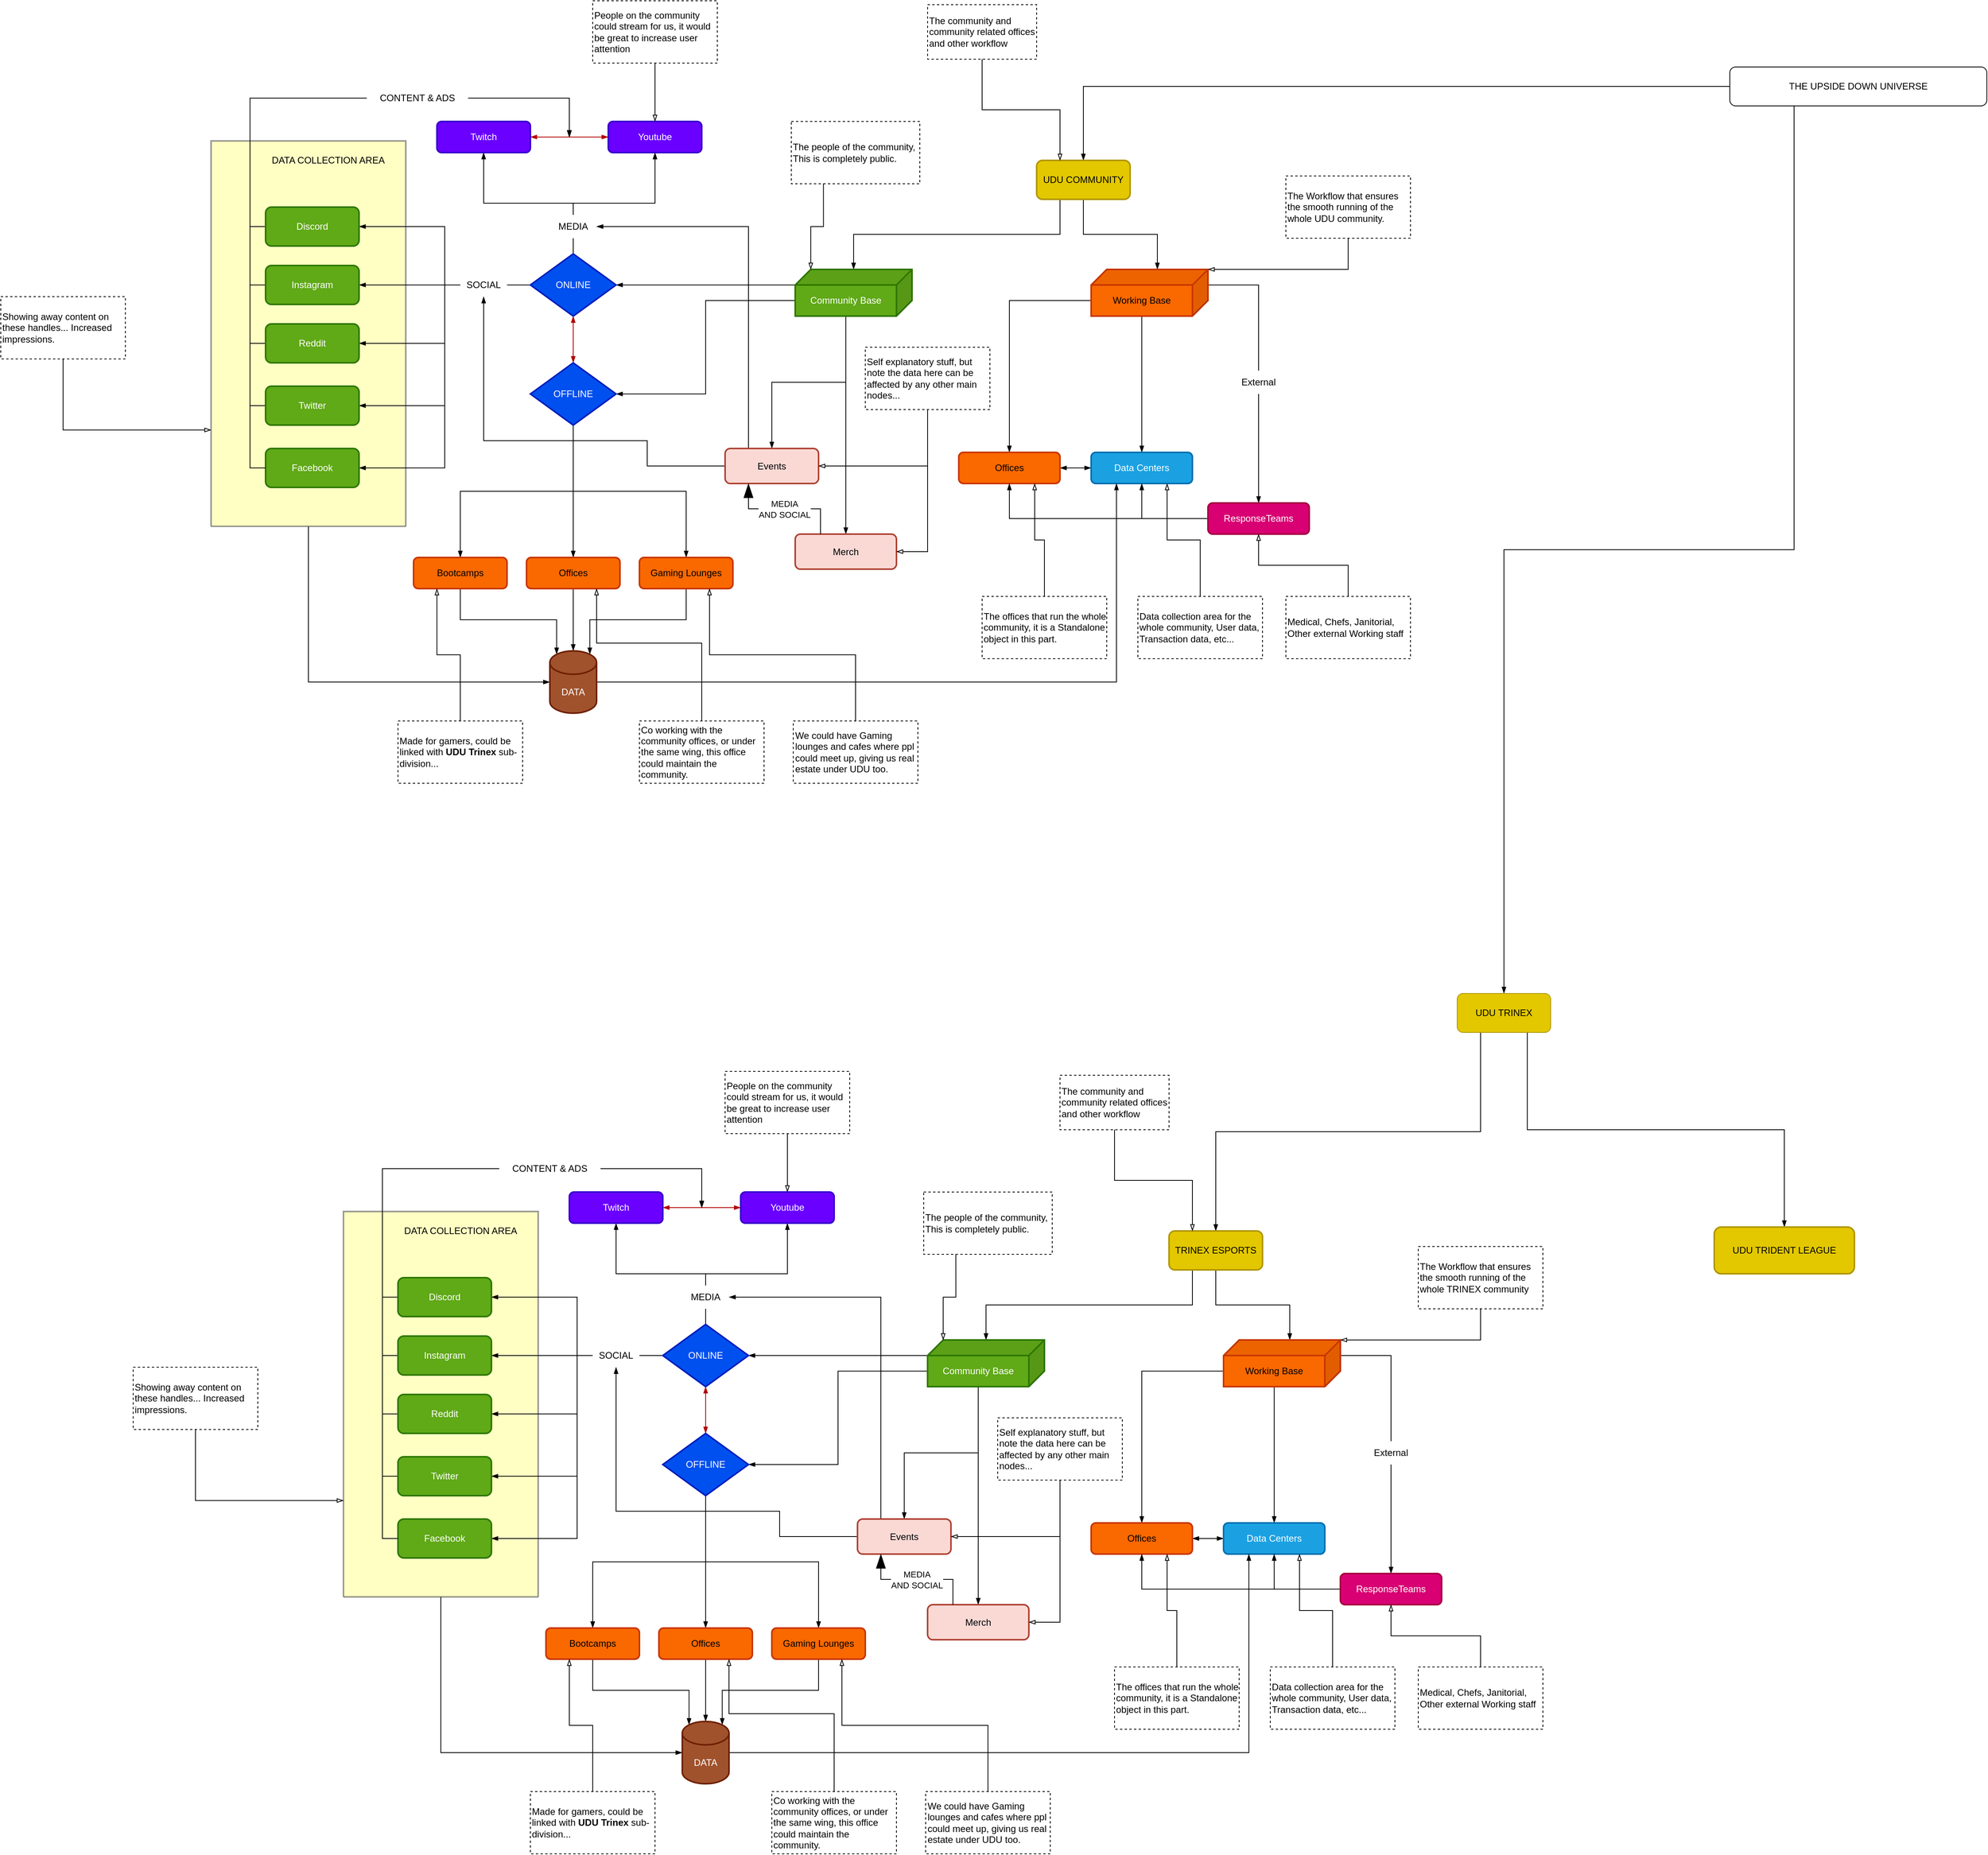 <mxfile version="17.4.6" type="github">
  <diagram id="UzIdOdW8rw7MmlWbH4_H" name="Page-1">
    <mxGraphModel dx="5789" dy="473" grid="1" gridSize="10" guides="1" tooltips="1" connect="1" arrows="1" fold="1" page="1" pageScale="1" pageWidth="5000" pageHeight="5000" math="0" shadow="0">
      <root>
        <mxCell id="0" />
        <mxCell id="1" parent="0" />
        <mxCell id="_O0FLv9GBhPRjWfexVnR-100" style="edgeStyle=orthogonalEdgeStyle;rounded=0;orthogonalLoop=1;jettySize=auto;html=1;exitX=0.5;exitY=1;exitDx=0;exitDy=0;entryX=0;entryY=0.5;entryDx=0;entryDy=0;entryPerimeter=0;startArrow=none;startFill=0;endArrow=blockThin;endFill=1;" parent="1" source="_O0FLv9GBhPRjWfexVnR-96" target="_O0FLv9GBhPRjWfexVnR-99" edge="1">
          <mxGeometry relative="1" as="geometry" />
        </mxCell>
        <mxCell id="_O0FLv9GBhPRjWfexVnR-96" value="" style="swimlane;startSize=520;shadow=0;strokeColor=#36393d;strokeWidth=2;fillColor=#ffff88;gradientColor=none;opacity=50;" parent="1" vertex="1">
          <mxGeometry x="-1540" y="215" width="250" height="495" as="geometry" />
        </mxCell>
        <mxCell id="_O0FLv9GBhPRjWfexVnR-97" value="DATA COLLECTION AREA" style="text;html=1;align=center;verticalAlign=middle;resizable=0;points=[];autosize=1;strokeColor=none;fillColor=none;" parent="_O0FLv9GBhPRjWfexVnR-96" vertex="1">
          <mxGeometry x="70" y="15" width="160" height="20" as="geometry" />
        </mxCell>
        <mxCell id="_O0FLv9GBhPRjWfexVnR-115" style="edgeStyle=orthogonalEdgeStyle;rounded=0;orthogonalLoop=1;jettySize=auto;html=1;exitX=0.25;exitY=1;exitDx=0;exitDy=0;entryX=0.5;entryY=0;entryDx=0;entryDy=0;startArrow=none;startFill=0;endArrow=blockThin;endFill=1;" parent="1" source="_O0FLv9GBhPRjWfexVnR-1" target="_O0FLv9GBhPRjWfexVnR-8" edge="1">
          <mxGeometry relative="1" as="geometry" />
        </mxCell>
        <mxCell id="_O0FLv9GBhPRjWfexVnR-126" style="edgeStyle=orthogonalEdgeStyle;rounded=0;orthogonalLoop=1;jettySize=auto;html=1;exitX=0;exitY=0.5;exitDx=0;exitDy=0;startArrow=none;startFill=0;endArrow=blockThin;endFill=1;" parent="1" source="_O0FLv9GBhPRjWfexVnR-1" target="_O0FLv9GBhPRjWfexVnR-10" edge="1">
          <mxGeometry relative="1" as="geometry" />
        </mxCell>
        <mxCell id="_O0FLv9GBhPRjWfexVnR-1" value="THE UPSIDE DOWN UNIVERSE" style="rounded=1;whiteSpace=wrap;html=1;" parent="1" vertex="1">
          <mxGeometry x="410" y="120" width="330" height="50" as="geometry" />
        </mxCell>
        <mxCell id="_O0FLv9GBhPRjWfexVnR-123" style="edgeStyle=orthogonalEdgeStyle;rounded=0;orthogonalLoop=1;jettySize=auto;html=1;exitX=0.75;exitY=1;exitDx=0;exitDy=0;startArrow=none;startFill=0;endArrow=blockThin;endFill=1;" parent="1" source="_O0FLv9GBhPRjWfexVnR-8" target="_O0FLv9GBhPRjWfexVnR-124" edge="1">
          <mxGeometry relative="1" as="geometry">
            <mxPoint x="500" y="1610" as="targetPoint" />
          </mxGeometry>
        </mxCell>
        <mxCell id="DHVNRDJzRkclmjNOff0H-91" style="edgeStyle=orthogonalEdgeStyle;rounded=0;orthogonalLoop=1;jettySize=auto;html=1;exitX=0.25;exitY=1;exitDx=0;exitDy=0;entryX=0.5;entryY=0;entryDx=0;entryDy=0;endArrow=blockThin;endFill=1;" edge="1" parent="1" source="_O0FLv9GBhPRjWfexVnR-8" target="DHVNRDJzRkclmjNOff0H-6">
          <mxGeometry relative="1" as="geometry" />
        </mxCell>
        <mxCell id="_O0FLv9GBhPRjWfexVnR-8" value="UDU TRINEX" style="rounded=1;whiteSpace=wrap;html=1;fillColor=#e3c800;fontColor=#000000;strokeColor=#B09500;" parent="1" vertex="1">
          <mxGeometry x="60" y="1310" width="120" height="50" as="geometry" />
        </mxCell>
        <mxCell id="_O0FLv9GBhPRjWfexVnR-13" style="edgeStyle=orthogonalEdgeStyle;rounded=0;orthogonalLoop=1;jettySize=auto;html=1;exitX=0.25;exitY=1;exitDx=0;exitDy=0;endArrow=blockThin;endFill=1;" parent="1" source="_O0FLv9GBhPRjWfexVnR-10" target="_O0FLv9GBhPRjWfexVnR-14" edge="1">
          <mxGeometry relative="1" as="geometry">
            <mxPoint x="-530" y="360" as="targetPoint" />
          </mxGeometry>
        </mxCell>
        <mxCell id="_O0FLv9GBhPRjWfexVnR-56" style="edgeStyle=orthogonalEdgeStyle;rounded=0;orthogonalLoop=1;jettySize=auto;html=1;exitX=0.5;exitY=1;exitDx=0;exitDy=0;entryX=0;entryY=0;entryDx=65;entryDy=0;entryPerimeter=0;startArrow=none;startFill=0;endArrow=blockThin;endFill=1;" parent="1" source="_O0FLv9GBhPRjWfexVnR-10" target="_O0FLv9GBhPRjWfexVnR-55" edge="1">
          <mxGeometry relative="1" as="geometry" />
        </mxCell>
        <mxCell id="_O0FLv9GBhPRjWfexVnR-10" value="UDU COMMUNITY" style="rounded=1;whiteSpace=wrap;html=1;fillColor=#e3c800;strokeColor=#B09500;fontColor=#000000;strokeWidth=2;" parent="1" vertex="1">
          <mxGeometry x="-480" y="240" width="120" height="50" as="geometry" />
        </mxCell>
        <mxCell id="_O0FLv9GBhPRjWfexVnR-57" style="edgeStyle=orthogonalEdgeStyle;rounded=0;orthogonalLoop=1;jettySize=auto;html=1;exitX=0.5;exitY=1;exitDx=0;exitDy=0;entryX=0.25;entryY=0;entryDx=0;entryDy=0;startArrow=none;startFill=0;endArrow=blockThin;endFill=0;" parent="1" source="_O0FLv9GBhPRjWfexVnR-11" target="_O0FLv9GBhPRjWfexVnR-10" edge="1">
          <mxGeometry relative="1" as="geometry" />
        </mxCell>
        <mxCell id="_O0FLv9GBhPRjWfexVnR-11" value="The community and community related offices and other workflow" style="text;html=1;strokeColor=default;fillColor=none;align=left;verticalAlign=middle;whiteSpace=wrap;rounded=0;dashed=1;" parent="1" vertex="1">
          <mxGeometry x="-620" y="40" width="140" height="70" as="geometry" />
        </mxCell>
        <mxCell id="_O0FLv9GBhPRjWfexVnR-15" style="edgeStyle=orthogonalEdgeStyle;rounded=0;orthogonalLoop=1;jettySize=auto;html=1;exitX=0;exitY=0;exitDx=150;exitDy=20;exitPerimeter=0;endArrow=blockThin;endFill=1;" parent="1" source="_O0FLv9GBhPRjWfexVnR-14" target="_O0FLv9GBhPRjWfexVnR-16" edge="1">
          <mxGeometry relative="1" as="geometry">
            <mxPoint x="-1020" y="400" as="targetPoint" />
          </mxGeometry>
        </mxCell>
        <mxCell id="_O0FLv9GBhPRjWfexVnR-45" style="edgeStyle=orthogonalEdgeStyle;rounded=0;orthogonalLoop=1;jettySize=auto;html=1;exitX=0;exitY=0;exitDx=150;exitDy=40;exitPerimeter=0;entryX=1;entryY=0.5;entryDx=0;entryDy=0;startArrow=none;startFill=0;endArrow=blockThin;endFill=1;" parent="1" source="_O0FLv9GBhPRjWfexVnR-14" target="_O0FLv9GBhPRjWfexVnR-44" edge="1">
          <mxGeometry relative="1" as="geometry" />
        </mxCell>
        <mxCell id="_O0FLv9GBhPRjWfexVnR-72" style="edgeStyle=orthogonalEdgeStyle;rounded=0;orthogonalLoop=1;jettySize=auto;html=1;exitX=0;exitY=0;exitDx=85;exitDy=60;exitPerimeter=0;startArrow=none;startFill=0;endArrow=blockThin;endFill=1;" parent="1" source="_O0FLv9GBhPRjWfexVnR-14" target="_O0FLv9GBhPRjWfexVnR-73" edge="1">
          <mxGeometry relative="1" as="geometry">
            <mxPoint x="-820" y="600" as="targetPoint" />
          </mxGeometry>
        </mxCell>
        <mxCell id="_O0FLv9GBhPRjWfexVnR-74" style="edgeStyle=orthogonalEdgeStyle;rounded=0;orthogonalLoop=1;jettySize=auto;html=1;exitX=0;exitY=0;exitDx=85;exitDy=60;exitPerimeter=0;startArrow=none;startFill=0;endArrow=blockThin;endFill=1;" parent="1" source="_O0FLv9GBhPRjWfexVnR-14" target="_O0FLv9GBhPRjWfexVnR-75" edge="1">
          <mxGeometry relative="1" as="geometry">
            <mxPoint x="-650" y="610" as="targetPoint" />
          </mxGeometry>
        </mxCell>
        <mxCell id="_O0FLv9GBhPRjWfexVnR-14" value="Community Base" style="shape=cube;whiteSpace=wrap;html=1;boundedLbl=1;backgroundOutline=1;darkOpacity=0.05;darkOpacity2=0.1;strokeColor=#2D7600;shadow=0;flipH=1;fillColor=#60a917;fontColor=#ffffff;strokeWidth=2;" parent="1" vertex="1">
          <mxGeometry x="-790" y="380" width="150" height="60" as="geometry" />
        </mxCell>
        <mxCell id="_O0FLv9GBhPRjWfexVnR-17" style="rounded=0;orthogonalLoop=1;jettySize=auto;html=1;exitX=0.5;exitY=0;exitDx=0;exitDy=0;endArrow=blockThin;endFill=1;edgeStyle=orthogonalEdgeStyle;" parent="1" source="_O0FLv9GBhPRjWfexVnR-16" target="_O0FLv9GBhPRjWfexVnR-18" edge="1">
          <mxGeometry relative="1" as="geometry">
            <mxPoint x="-970" y="200" as="targetPoint" />
          </mxGeometry>
        </mxCell>
        <mxCell id="_O0FLv9GBhPRjWfexVnR-21" style="edgeStyle=orthogonalEdgeStyle;rounded=0;orthogonalLoop=1;jettySize=auto;html=1;exitX=0.5;exitY=0;exitDx=0;exitDy=0;entryX=0.5;entryY=1;entryDx=0;entryDy=0;endArrow=blockThin;endFill=1;" parent="1" source="_O0FLv9GBhPRjWfexVnR-16" target="_O0FLv9GBhPRjWfexVnR-19" edge="1">
          <mxGeometry relative="1" as="geometry" />
        </mxCell>
        <mxCell id="_O0FLv9GBhPRjWfexVnR-23" style="edgeStyle=orthogonalEdgeStyle;rounded=0;orthogonalLoop=1;jettySize=auto;html=1;exitX=0;exitY=0.5;exitDx=0;exitDy=0;endArrow=blockThin;endFill=1;" parent="1" source="_O0FLv9GBhPRjWfexVnR-16" target="_O0FLv9GBhPRjWfexVnR-24" edge="1">
          <mxGeometry relative="1" as="geometry">
            <mxPoint x="-1360" y="400" as="targetPoint" />
          </mxGeometry>
        </mxCell>
        <mxCell id="_O0FLv9GBhPRjWfexVnR-30" style="edgeStyle=orthogonalEdgeStyle;rounded=0;orthogonalLoop=1;jettySize=auto;html=1;exitX=0;exitY=0.5;exitDx=0;exitDy=0;entryX=1;entryY=0.5;entryDx=0;entryDy=0;endArrow=blockThin;endFill=1;" parent="1" source="_O0FLv9GBhPRjWfexVnR-16" target="_O0FLv9GBhPRjWfexVnR-26" edge="1">
          <mxGeometry relative="1" as="geometry" />
        </mxCell>
        <mxCell id="_O0FLv9GBhPRjWfexVnR-31" style="edgeStyle=orthogonalEdgeStyle;rounded=0;orthogonalLoop=1;jettySize=auto;html=1;exitX=0;exitY=0.5;exitDx=0;exitDy=0;entryX=1;entryY=0.5;entryDx=0;entryDy=0;endArrow=blockThin;endFill=1;" parent="1" source="_O0FLv9GBhPRjWfexVnR-16" target="_O0FLv9GBhPRjWfexVnR-27" edge="1">
          <mxGeometry relative="1" as="geometry" />
        </mxCell>
        <mxCell id="_O0FLv9GBhPRjWfexVnR-32" style="edgeStyle=orthogonalEdgeStyle;rounded=0;orthogonalLoop=1;jettySize=auto;html=1;exitX=0;exitY=0.5;exitDx=0;exitDy=0;entryX=1;entryY=0.5;entryDx=0;entryDy=0;endArrow=blockThin;endFill=1;" parent="1" source="_O0FLv9GBhPRjWfexVnR-16" target="_O0FLv9GBhPRjWfexVnR-28" edge="1">
          <mxGeometry relative="1" as="geometry" />
        </mxCell>
        <mxCell id="_O0FLv9GBhPRjWfexVnR-33" style="edgeStyle=orthogonalEdgeStyle;rounded=0;orthogonalLoop=1;jettySize=auto;html=1;exitX=0;exitY=0.5;exitDx=0;exitDy=0;entryX=1;entryY=0.5;entryDx=0;entryDy=0;endArrow=blockThin;endFill=1;" parent="1" source="_O0FLv9GBhPRjWfexVnR-16" target="_O0FLv9GBhPRjWfexVnR-29" edge="1">
          <mxGeometry relative="1" as="geometry" />
        </mxCell>
        <mxCell id="_O0FLv9GBhPRjWfexVnR-48" style="edgeStyle=orthogonalEdgeStyle;rounded=0;orthogonalLoop=1;jettySize=auto;html=1;exitX=0.5;exitY=1;exitDx=0;exitDy=0;entryX=0.5;entryY=0;entryDx=0;entryDy=0;startArrow=blockThin;startFill=1;endArrow=blockThin;endFill=1;fillColor=#e51400;strokeColor=#B20000;" parent="1" source="_O0FLv9GBhPRjWfexVnR-16" target="_O0FLv9GBhPRjWfexVnR-44" edge="1">
          <mxGeometry relative="1" as="geometry" />
        </mxCell>
        <mxCell id="_O0FLv9GBhPRjWfexVnR-16" value="ONLINE" style="rhombus;whiteSpace=wrap;html=1;shadow=0;strokeColor=#001DBC;strokeWidth=2;fillColor=#0050ef;fontColor=#ffffff;" parent="1" vertex="1">
          <mxGeometry x="-1130" y="360" width="110" height="80" as="geometry" />
        </mxCell>
        <mxCell id="_O0FLv9GBhPRjWfexVnR-35" style="edgeStyle=orthogonalEdgeStyle;rounded=0;orthogonalLoop=1;jettySize=auto;html=1;exitX=0;exitY=0.5;exitDx=0;exitDy=0;entryX=1;entryY=0.5;entryDx=0;entryDy=0;endArrow=blockThin;endFill=1;startArrow=blockThin;startFill=1;fillColor=#e51400;strokeColor=#B20000;" parent="1" source="_O0FLv9GBhPRjWfexVnR-18" target="_O0FLv9GBhPRjWfexVnR-19" edge="1">
          <mxGeometry relative="1" as="geometry" />
        </mxCell>
        <mxCell id="_O0FLv9GBhPRjWfexVnR-18" value="Youtube" style="rounded=1;whiteSpace=wrap;html=1;shadow=0;strokeColor=#3700CC;strokeWidth=2;fillColor=#6a00ff;fontColor=#ffffff;" parent="1" vertex="1">
          <mxGeometry x="-1030" y="190" width="120" height="40" as="geometry" />
        </mxCell>
        <mxCell id="_O0FLv9GBhPRjWfexVnR-19" value="Twitch" style="rounded=1;whiteSpace=wrap;html=1;shadow=0;strokeColor=#3700CC;strokeWidth=2;fillColor=#6a00ff;fontColor=#ffffff;" parent="1" vertex="1">
          <mxGeometry x="-1250" y="190" width="120" height="40" as="geometry" />
        </mxCell>
        <mxCell id="_O0FLv9GBhPRjWfexVnR-22" value="MEDIA" style="text;html=1;strokeColor=none;fillColor=default;align=center;verticalAlign=middle;whiteSpace=wrap;rounded=0;shadow=0;" parent="1" vertex="1">
          <mxGeometry x="-1105" y="310" width="60" height="30" as="geometry" />
        </mxCell>
        <mxCell id="_O0FLv9GBhPRjWfexVnR-37" style="edgeStyle=orthogonalEdgeStyle;rounded=0;orthogonalLoop=1;jettySize=auto;html=1;exitX=0;exitY=0.5;exitDx=0;exitDy=0;startArrow=none;startFill=0;endArrow=blockThin;endFill=1;" parent="1" source="_O0FLv9GBhPRjWfexVnR-24" edge="1">
          <mxGeometry relative="1" as="geometry">
            <mxPoint x="-1080" y="210" as="targetPoint" />
            <Array as="points">
              <mxPoint x="-1490" y="400" />
              <mxPoint x="-1490" y="160" />
              <mxPoint x="-1080" y="160" />
            </Array>
          </mxGeometry>
        </mxCell>
        <mxCell id="_O0FLv9GBhPRjWfexVnR-24" value="Instagram" style="rounded=1;whiteSpace=wrap;html=1;shadow=0;strokeColor=#2D7600;strokeWidth=2;fillColor=#60a917;fontColor=#ffffff;" parent="1" vertex="1">
          <mxGeometry x="-1470" y="375" width="120" height="50" as="geometry" />
        </mxCell>
        <mxCell id="_O0FLv9GBhPRjWfexVnR-36" style="edgeStyle=orthogonalEdgeStyle;rounded=0;orthogonalLoop=1;jettySize=auto;html=1;exitX=0;exitY=0.5;exitDx=0;exitDy=0;startArrow=none;startFill=0;endArrow=blockThin;endFill=1;" parent="1" source="_O0FLv9GBhPRjWfexVnR-26" edge="1">
          <mxGeometry relative="1" as="geometry">
            <mxPoint x="-1080" y="210" as="targetPoint" />
            <Array as="points">
              <mxPoint x="-1490" y="325" />
              <mxPoint x="-1490" y="160" />
              <mxPoint x="-1080" y="160" />
            </Array>
          </mxGeometry>
        </mxCell>
        <mxCell id="_O0FLv9GBhPRjWfexVnR-26" value="Discord" style="rounded=1;whiteSpace=wrap;html=1;shadow=0;strokeColor=#2D7600;strokeWidth=2;fillColor=#60a917;fontColor=#ffffff;" parent="1" vertex="1">
          <mxGeometry x="-1470" y="300" width="120" height="50" as="geometry" />
        </mxCell>
        <mxCell id="_O0FLv9GBhPRjWfexVnR-38" style="edgeStyle=orthogonalEdgeStyle;rounded=0;orthogonalLoop=1;jettySize=auto;html=1;exitX=0;exitY=0.5;exitDx=0;exitDy=0;startArrow=none;startFill=0;endArrow=blockThin;endFill=1;" parent="1" source="_O0FLv9GBhPRjWfexVnR-27" edge="1">
          <mxGeometry relative="1" as="geometry">
            <mxPoint x="-1080" y="210" as="targetPoint" />
            <Array as="points">
              <mxPoint x="-1490" y="475" />
              <mxPoint x="-1490" y="160" />
              <mxPoint x="-1080" y="160" />
            </Array>
          </mxGeometry>
        </mxCell>
        <mxCell id="_O0FLv9GBhPRjWfexVnR-27" value="Reddit" style="rounded=1;whiteSpace=wrap;html=1;shadow=0;strokeColor=#2D7600;strokeWidth=2;fillColor=#60a917;fontColor=#ffffff;" parent="1" vertex="1">
          <mxGeometry x="-1470" y="450" width="120" height="50" as="geometry" />
        </mxCell>
        <mxCell id="_O0FLv9GBhPRjWfexVnR-39" style="edgeStyle=orthogonalEdgeStyle;rounded=0;orthogonalLoop=1;jettySize=auto;html=1;exitX=0;exitY=0.5;exitDx=0;exitDy=0;startArrow=none;startFill=0;endArrow=blockThin;endFill=1;" parent="1" source="_O0FLv9GBhPRjWfexVnR-28" edge="1">
          <mxGeometry relative="1" as="geometry">
            <mxPoint x="-1080" y="210" as="targetPoint" />
            <Array as="points">
              <mxPoint x="-1490" y="555" />
              <mxPoint x="-1490" y="160" />
              <mxPoint x="-1080" y="160" />
            </Array>
          </mxGeometry>
        </mxCell>
        <mxCell id="_O0FLv9GBhPRjWfexVnR-28" value="Twitter" style="rounded=1;whiteSpace=wrap;html=1;shadow=0;strokeColor=#2D7600;strokeWidth=2;fillColor=#60a917;fontColor=#ffffff;" parent="1" vertex="1">
          <mxGeometry x="-1470" y="530" width="120" height="50" as="geometry" />
        </mxCell>
        <mxCell id="_O0FLv9GBhPRjWfexVnR-40" style="edgeStyle=orthogonalEdgeStyle;rounded=0;orthogonalLoop=1;jettySize=auto;html=1;exitX=0;exitY=0.5;exitDx=0;exitDy=0;startArrow=none;startFill=0;endArrow=blockThin;endFill=1;" parent="1" source="_O0FLv9GBhPRjWfexVnR-41" edge="1">
          <mxGeometry relative="1" as="geometry">
            <mxPoint x="-1080" y="210" as="targetPoint" />
            <Array as="points">
              <mxPoint x="-1080" y="160" />
            </Array>
          </mxGeometry>
        </mxCell>
        <mxCell id="_O0FLv9GBhPRjWfexVnR-29" value="Facebook" style="rounded=1;whiteSpace=wrap;html=1;shadow=0;strokeColor=#2D7600;strokeWidth=2;fillColor=#60a917;fontColor=#ffffff;" parent="1" vertex="1">
          <mxGeometry x="-1470" y="610" width="120" height="50" as="geometry" />
        </mxCell>
        <mxCell id="_O0FLv9GBhPRjWfexVnR-34" value="SOCIAL" style="text;html=1;strokeColor=none;fillColor=default;align=center;verticalAlign=middle;whiteSpace=wrap;rounded=0;shadow=0;" parent="1" vertex="1">
          <mxGeometry x="-1220" y="385" width="60" height="30" as="geometry" />
        </mxCell>
        <mxCell id="_O0FLv9GBhPRjWfexVnR-41" value="CONTENT &amp;amp; ADS" style="text;html=1;strokeColor=none;fillColor=default;align=center;verticalAlign=middle;whiteSpace=wrap;rounded=0;shadow=0;" parent="1" vertex="1">
          <mxGeometry x="-1340" y="145" width="130" height="30" as="geometry" />
        </mxCell>
        <mxCell id="_O0FLv9GBhPRjWfexVnR-42" value="" style="edgeStyle=orthogonalEdgeStyle;rounded=0;orthogonalLoop=1;jettySize=auto;html=1;exitX=0;exitY=0.5;exitDx=0;exitDy=0;startArrow=none;startFill=0;endArrow=none;endFill=1;" parent="1" source="_O0FLv9GBhPRjWfexVnR-29" target="_O0FLv9GBhPRjWfexVnR-41" edge="1">
          <mxGeometry relative="1" as="geometry">
            <mxPoint x="-1080" y="210" as="targetPoint" />
            <mxPoint x="-1470" y="635" as="sourcePoint" />
            <Array as="points">
              <mxPoint x="-1490" y="635" />
              <mxPoint x="-1490" y="160" />
            </Array>
          </mxGeometry>
        </mxCell>
        <mxCell id="_O0FLv9GBhPRjWfexVnR-49" style="edgeStyle=orthogonalEdgeStyle;rounded=0;orthogonalLoop=1;jettySize=auto;html=1;exitX=0.5;exitY=1;exitDx=0;exitDy=0;startArrow=none;startFill=0;endArrow=blockThin;endFill=1;" parent="1" source="_O0FLv9GBhPRjWfexVnR-44" target="_O0FLv9GBhPRjWfexVnR-50" edge="1">
          <mxGeometry relative="1" as="geometry">
            <mxPoint x="-1075" y="730" as="targetPoint" />
          </mxGeometry>
        </mxCell>
        <mxCell id="_O0FLv9GBhPRjWfexVnR-53" style="edgeStyle=orthogonalEdgeStyle;rounded=0;orthogonalLoop=1;jettySize=auto;html=1;exitX=0.5;exitY=1;exitDx=0;exitDy=0;entryX=0.5;entryY=0;entryDx=0;entryDy=0;startArrow=none;startFill=0;endArrow=blockThin;endFill=1;" parent="1" source="_O0FLv9GBhPRjWfexVnR-44" target="_O0FLv9GBhPRjWfexVnR-52" edge="1">
          <mxGeometry relative="1" as="geometry" />
        </mxCell>
        <mxCell id="_O0FLv9GBhPRjWfexVnR-54" style="edgeStyle=orthogonalEdgeStyle;rounded=0;orthogonalLoop=1;jettySize=auto;html=1;exitX=0.5;exitY=1;exitDx=0;exitDy=0;entryX=0.5;entryY=0;entryDx=0;entryDy=0;startArrow=none;startFill=0;endArrow=blockThin;endFill=1;" parent="1" source="_O0FLv9GBhPRjWfexVnR-44" target="_O0FLv9GBhPRjWfexVnR-51" edge="1">
          <mxGeometry relative="1" as="geometry" />
        </mxCell>
        <mxCell id="_O0FLv9GBhPRjWfexVnR-44" value="OFFLINE" style="rhombus;whiteSpace=wrap;html=1;shadow=0;strokeColor=#001DBC;strokeWidth=2;fillColor=#0050ef;fontColor=#ffffff;" parent="1" vertex="1">
          <mxGeometry x="-1130" y="500" width="110" height="80" as="geometry" />
        </mxCell>
        <mxCell id="_O0FLv9GBhPRjWfexVnR-101" style="edgeStyle=orthogonalEdgeStyle;rounded=0;orthogonalLoop=1;jettySize=auto;html=1;exitX=0.5;exitY=1;exitDx=0;exitDy=0;entryX=0.5;entryY=0;entryDx=0;entryDy=0;entryPerimeter=0;startArrow=none;startFill=0;endArrow=blockThin;endFill=1;" parent="1" source="_O0FLv9GBhPRjWfexVnR-50" target="_O0FLv9GBhPRjWfexVnR-99" edge="1">
          <mxGeometry relative="1" as="geometry" />
        </mxCell>
        <mxCell id="_O0FLv9GBhPRjWfexVnR-50" value="Offices" style="rounded=1;whiteSpace=wrap;html=1;shadow=0;strokeColor=#C73500;strokeWidth=2;fillColor=#fa6800;fontColor=#000000;" parent="1" vertex="1">
          <mxGeometry x="-1135" y="750" width="120" height="40" as="geometry" />
        </mxCell>
        <mxCell id="_O0FLv9GBhPRjWfexVnR-102" style="edgeStyle=orthogonalEdgeStyle;rounded=0;orthogonalLoop=1;jettySize=auto;html=1;exitX=0.5;exitY=1;exitDx=0;exitDy=0;entryX=0.145;entryY=0;entryDx=0;entryDy=4.35;entryPerimeter=0;startArrow=none;startFill=0;endArrow=blockThin;endFill=1;" parent="1" source="_O0FLv9GBhPRjWfexVnR-51" target="_O0FLv9GBhPRjWfexVnR-99" edge="1">
          <mxGeometry relative="1" as="geometry" />
        </mxCell>
        <mxCell id="_O0FLv9GBhPRjWfexVnR-51" value="Bootcamps" style="rounded=1;whiteSpace=wrap;html=1;shadow=0;strokeColor=#C73500;strokeWidth=2;fillColor=#fa6800;fontColor=#000000;" parent="1" vertex="1">
          <mxGeometry x="-1280" y="750" width="120" height="40" as="geometry" />
        </mxCell>
        <mxCell id="_O0FLv9GBhPRjWfexVnR-103" style="edgeStyle=orthogonalEdgeStyle;rounded=0;orthogonalLoop=1;jettySize=auto;html=1;exitX=0.5;exitY=1;exitDx=0;exitDy=0;entryX=0.855;entryY=0;entryDx=0;entryDy=4.35;entryPerimeter=0;startArrow=none;startFill=0;endArrow=blockThin;endFill=1;" parent="1" source="_O0FLv9GBhPRjWfexVnR-52" target="_O0FLv9GBhPRjWfexVnR-99" edge="1">
          <mxGeometry relative="1" as="geometry" />
        </mxCell>
        <mxCell id="_O0FLv9GBhPRjWfexVnR-52" value="Gaming Lounges" style="rounded=1;whiteSpace=wrap;html=1;shadow=0;strokeColor=#C73500;strokeWidth=2;fillColor=#fa6800;fontColor=#000000;" parent="1" vertex="1">
          <mxGeometry x="-990" y="750" width="120" height="40" as="geometry" />
        </mxCell>
        <mxCell id="_O0FLv9GBhPRjWfexVnR-61" style="edgeStyle=orthogonalEdgeStyle;rounded=0;orthogonalLoop=1;jettySize=auto;html=1;exitX=0;exitY=0;exitDx=150;exitDy=40;exitPerimeter=0;entryX=0.5;entryY=0;entryDx=0;entryDy=0;startArrow=none;startFill=0;endArrow=blockThin;endFill=1;" parent="1" source="_O0FLv9GBhPRjWfexVnR-55" target="_O0FLv9GBhPRjWfexVnR-60" edge="1">
          <mxGeometry relative="1" as="geometry" />
        </mxCell>
        <mxCell id="_O0FLv9GBhPRjWfexVnR-63" style="edgeStyle=orthogonalEdgeStyle;rounded=0;orthogonalLoop=1;jettySize=auto;html=1;exitX=0;exitY=0;exitDx=85;exitDy=60;exitPerimeter=0;entryX=0.5;entryY=0;entryDx=0;entryDy=0;startArrow=none;startFill=0;endArrow=blockThin;endFill=1;" parent="1" source="_O0FLv9GBhPRjWfexVnR-55" target="_O0FLv9GBhPRjWfexVnR-62" edge="1">
          <mxGeometry relative="1" as="geometry" />
        </mxCell>
        <mxCell id="_O0FLv9GBhPRjWfexVnR-66" style="edgeStyle=orthogonalEdgeStyle;rounded=0;orthogonalLoop=1;jettySize=auto;html=1;exitX=0;exitY=0;exitDx=0;exitDy=20;exitPerimeter=0;entryX=0.5;entryY=0;entryDx=0;entryDy=0;startArrow=none;startFill=0;endArrow=blockThin;endFill=1;" parent="1" source="_O0FLv9GBhPRjWfexVnR-55" target="_O0FLv9GBhPRjWfexVnR-65" edge="1">
          <mxGeometry relative="1" as="geometry" />
        </mxCell>
        <mxCell id="_O0FLv9GBhPRjWfexVnR-55" value="Working Base" style="shape=cube;whiteSpace=wrap;html=1;boundedLbl=1;backgroundOutline=1;darkOpacity=0.05;darkOpacity2=0.1;strokeColor=#C73500;shadow=0;flipH=1;fillColor=#fa6800;fontColor=#000000;strokeWidth=2;" parent="1" vertex="1">
          <mxGeometry x="-410" y="380" width="150" height="60" as="geometry" />
        </mxCell>
        <mxCell id="_O0FLv9GBhPRjWfexVnR-69" style="edgeStyle=orthogonalEdgeStyle;rounded=0;orthogonalLoop=1;jettySize=auto;html=1;exitX=1;exitY=0.5;exitDx=0;exitDy=0;entryX=0;entryY=0.5;entryDx=0;entryDy=0;startArrow=blockThin;startFill=1;endArrow=blockThin;endFill=1;" parent="1" source="_O0FLv9GBhPRjWfexVnR-60" target="_O0FLv9GBhPRjWfexVnR-62" edge="1">
          <mxGeometry relative="1" as="geometry" />
        </mxCell>
        <mxCell id="_O0FLv9GBhPRjWfexVnR-60" value="Offices" style="rounded=1;whiteSpace=wrap;html=1;shadow=0;strokeColor=#C73500;strokeWidth=2;fillColor=#fa6800;fontColor=#000000;" parent="1" vertex="1">
          <mxGeometry x="-580" y="615" width="130" height="40" as="geometry" />
        </mxCell>
        <mxCell id="_O0FLv9GBhPRjWfexVnR-62" value="Data Centers" style="rounded=1;whiteSpace=wrap;html=1;shadow=0;strokeColor=#006EAF;strokeWidth=2;fillColor=#1ba1e2;fontColor=#ffffff;" parent="1" vertex="1">
          <mxGeometry x="-410" y="615" width="130" height="40" as="geometry" />
        </mxCell>
        <mxCell id="_O0FLv9GBhPRjWfexVnR-67" style="edgeStyle=orthogonalEdgeStyle;rounded=0;orthogonalLoop=1;jettySize=auto;html=1;exitX=0;exitY=0.5;exitDx=0;exitDy=0;entryX=0.5;entryY=1;entryDx=0;entryDy=0;startArrow=none;startFill=0;endArrow=blockThin;endFill=1;" parent="1" source="_O0FLv9GBhPRjWfexVnR-65" target="_O0FLv9GBhPRjWfexVnR-62" edge="1">
          <mxGeometry relative="1" as="geometry" />
        </mxCell>
        <mxCell id="_O0FLv9GBhPRjWfexVnR-68" style="edgeStyle=orthogonalEdgeStyle;rounded=0;orthogonalLoop=1;jettySize=auto;html=1;exitX=0;exitY=0.5;exitDx=0;exitDy=0;entryX=0.5;entryY=1;entryDx=0;entryDy=0;startArrow=none;startFill=0;endArrow=blockThin;endFill=1;" parent="1" source="_O0FLv9GBhPRjWfexVnR-65" target="_O0FLv9GBhPRjWfexVnR-60" edge="1">
          <mxGeometry relative="1" as="geometry" />
        </mxCell>
        <mxCell id="_O0FLv9GBhPRjWfexVnR-65" value="ResponseTeams" style="rounded=1;whiteSpace=wrap;html=1;shadow=0;strokeColor=#A50040;strokeWidth=2;fillColor=#d80073;fontColor=#ffffff;" parent="1" vertex="1">
          <mxGeometry x="-260" y="680" width="130" height="40" as="geometry" />
        </mxCell>
        <mxCell id="_O0FLv9GBhPRjWfexVnR-70" value="External" style="text;html=1;strokeColor=none;fillColor=default;align=center;verticalAlign=middle;whiteSpace=wrap;rounded=0;shadow=0;" parent="1" vertex="1">
          <mxGeometry x="-225" y="510" width="60" height="30" as="geometry" />
        </mxCell>
        <mxCell id="_O0FLv9GBhPRjWfexVnR-81" style="edgeStyle=orthogonalEdgeStyle;rounded=0;orthogonalLoop=1;jettySize=auto;html=1;exitX=0.25;exitY=0;exitDx=0;exitDy=0;entryX=1;entryY=0.5;entryDx=0;entryDy=0;startArrow=none;startFill=0;endArrow=blockThin;endFill=1;" parent="1" source="_O0FLv9GBhPRjWfexVnR-73" target="_O0FLv9GBhPRjWfexVnR-22" edge="1">
          <mxGeometry relative="1" as="geometry" />
        </mxCell>
        <mxCell id="_O0FLv9GBhPRjWfexVnR-85" style="edgeStyle=orthogonalEdgeStyle;rounded=0;orthogonalLoop=1;jettySize=auto;html=1;exitX=0;exitY=0.5;exitDx=0;exitDy=0;entryX=0.5;entryY=1;entryDx=0;entryDy=0;startArrow=none;startFill=0;endArrow=blockThin;endFill=1;" parent="1" source="_O0FLv9GBhPRjWfexVnR-73" target="_O0FLv9GBhPRjWfexVnR-34" edge="1">
          <mxGeometry relative="1" as="geometry">
            <Array as="points">
              <mxPoint x="-980" y="633" />
              <mxPoint x="-980" y="600" />
              <mxPoint x="-1190" y="600" />
            </Array>
          </mxGeometry>
        </mxCell>
        <mxCell id="_O0FLv9GBhPRjWfexVnR-73" value="Events" style="rounded=1;whiteSpace=wrap;html=1;shadow=0;strokeColor=#ae4132;strokeWidth=2;fillColor=#fad9d5;" parent="1" vertex="1">
          <mxGeometry x="-880" y="610" width="120" height="45" as="geometry" />
        </mxCell>
        <mxCell id="_O0FLv9GBhPRjWfexVnR-75" value="Merch" style="rounded=1;whiteSpace=wrap;html=1;shadow=0;strokeColor=#ae4132;strokeWidth=2;fillColor=#fad9d5;" parent="1" vertex="1">
          <mxGeometry x="-790" y="720" width="130" height="45" as="geometry" />
        </mxCell>
        <mxCell id="_O0FLv9GBhPRjWfexVnR-84" value="MEDIA&lt;br&gt;AND SOCIAL" style="endArrow=blockThin;endSize=16;endFill=1;html=1;rounded=0;edgeStyle=orthogonalEdgeStyle;exitX=0.25;exitY=0;exitDx=0;exitDy=0;entryX=0.25;entryY=1;entryDx=0;entryDy=0;" parent="1" source="_O0FLv9GBhPRjWfexVnR-75" target="_O0FLv9GBhPRjWfexVnR-73" edge="1">
          <mxGeometry width="160" relative="1" as="geometry">
            <mxPoint x="-747.5" y="775" as="sourcePoint" />
            <mxPoint x="-640" y="820" as="targetPoint" />
          </mxGeometry>
        </mxCell>
        <mxCell id="_O0FLv9GBhPRjWfexVnR-87" style="edgeStyle=orthogonalEdgeStyle;rounded=0;orthogonalLoop=1;jettySize=auto;html=1;exitX=0.5;exitY=0;exitDx=0;exitDy=0;entryX=0.5;entryY=1;entryDx=0;entryDy=0;startArrow=none;startFill=0;endArrow=blockThin;endFill=0;" parent="1" source="_O0FLv9GBhPRjWfexVnR-86" target="_O0FLv9GBhPRjWfexVnR-65" edge="1">
          <mxGeometry relative="1" as="geometry" />
        </mxCell>
        <mxCell id="_O0FLv9GBhPRjWfexVnR-86" value="Medical, Chefs, Janitorial, Other external Working staff" style="text;html=1;strokeColor=default;fillColor=none;align=left;verticalAlign=middle;whiteSpace=wrap;rounded=0;shadow=0;dashed=1;" parent="1" vertex="1">
          <mxGeometry x="-160" y="800" width="160" height="80" as="geometry" />
        </mxCell>
        <mxCell id="_O0FLv9GBhPRjWfexVnR-89" style="edgeStyle=orthogonalEdgeStyle;rounded=0;orthogonalLoop=1;jettySize=auto;html=1;exitX=0.5;exitY=0;exitDx=0;exitDy=0;entryX=0.75;entryY=1;entryDx=0;entryDy=0;startArrow=none;startFill=0;endArrow=blockThin;endFill=0;" parent="1" source="_O0FLv9GBhPRjWfexVnR-88" target="_O0FLv9GBhPRjWfexVnR-62" edge="1">
          <mxGeometry relative="1" as="geometry" />
        </mxCell>
        <mxCell id="_O0FLv9GBhPRjWfexVnR-88" value="Data collection area for the whole community, User data, Transaction data, etc..." style="text;html=1;strokeColor=default;fillColor=none;align=left;verticalAlign=middle;whiteSpace=wrap;rounded=0;shadow=0;dashed=1;" parent="1" vertex="1">
          <mxGeometry x="-350" y="800" width="160" height="80" as="geometry" />
        </mxCell>
        <mxCell id="_O0FLv9GBhPRjWfexVnR-91" style="edgeStyle=orthogonalEdgeStyle;rounded=0;orthogonalLoop=1;jettySize=auto;html=1;exitX=0.5;exitY=0;exitDx=0;exitDy=0;entryX=0.75;entryY=1;entryDx=0;entryDy=0;startArrow=none;startFill=0;endArrow=blockThin;endFill=0;" parent="1" source="_O0FLv9GBhPRjWfexVnR-90" target="_O0FLv9GBhPRjWfexVnR-60" edge="1">
          <mxGeometry relative="1" as="geometry" />
        </mxCell>
        <mxCell id="_O0FLv9GBhPRjWfexVnR-90" value="The offices that run the whole community, it is a Standalone object in this part." style="text;html=1;strokeColor=default;fillColor=none;align=left;verticalAlign=middle;whiteSpace=wrap;rounded=0;shadow=0;dashed=1;" parent="1" vertex="1">
          <mxGeometry x="-550" y="800" width="160" height="80" as="geometry" />
        </mxCell>
        <mxCell id="_O0FLv9GBhPRjWfexVnR-93" style="edgeStyle=orthogonalEdgeStyle;rounded=0;orthogonalLoop=1;jettySize=auto;html=1;exitX=0.5;exitY=1;exitDx=0;exitDy=0;entryX=0;entryY=0;entryDx=0;entryDy=0;entryPerimeter=0;startArrow=none;startFill=0;endArrow=blockThin;endFill=0;" parent="1" source="_O0FLv9GBhPRjWfexVnR-92" target="_O0FLv9GBhPRjWfexVnR-55" edge="1">
          <mxGeometry relative="1" as="geometry">
            <Array as="points">
              <mxPoint x="-80" y="380" />
            </Array>
          </mxGeometry>
        </mxCell>
        <mxCell id="_O0FLv9GBhPRjWfexVnR-92" value="The Workflow that ensures the smooth running of the whole UDU community." style="text;html=1;strokeColor=default;fillColor=none;align=left;verticalAlign=middle;whiteSpace=wrap;rounded=0;shadow=0;dashed=1;" parent="1" vertex="1">
          <mxGeometry x="-160" y="260" width="160" height="80" as="geometry" />
        </mxCell>
        <mxCell id="_O0FLv9GBhPRjWfexVnR-95" style="edgeStyle=orthogonalEdgeStyle;rounded=0;orthogonalLoop=1;jettySize=auto;html=1;exitX=0.25;exitY=1;exitDx=0;exitDy=0;entryX=0;entryY=0;entryDx=130;entryDy=0;entryPerimeter=0;startArrow=none;startFill=0;endArrow=blockThin;endFill=0;" parent="1" source="_O0FLv9GBhPRjWfexVnR-94" target="_O0FLv9GBhPRjWfexVnR-14" edge="1">
          <mxGeometry relative="1" as="geometry" />
        </mxCell>
        <mxCell id="_O0FLv9GBhPRjWfexVnR-94" value="The people of the community, This is completely public." style="text;html=1;strokeColor=default;fillColor=none;align=left;verticalAlign=middle;whiteSpace=wrap;rounded=0;shadow=0;dashed=1;" parent="1" vertex="1">
          <mxGeometry x="-795" y="190" width="165" height="80" as="geometry" />
        </mxCell>
        <mxCell id="_O0FLv9GBhPRjWfexVnR-104" style="edgeStyle=orthogonalEdgeStyle;rounded=0;orthogonalLoop=1;jettySize=auto;html=1;exitX=1;exitY=0.5;exitDx=0;exitDy=0;exitPerimeter=0;entryX=0.25;entryY=1;entryDx=0;entryDy=0;startArrow=none;startFill=0;endArrow=blockThin;endFill=1;" parent="1" source="_O0FLv9GBhPRjWfexVnR-99" target="_O0FLv9GBhPRjWfexVnR-62" edge="1">
          <mxGeometry relative="1" as="geometry">
            <Array as="points">
              <mxPoint x="-377" y="910" />
            </Array>
          </mxGeometry>
        </mxCell>
        <mxCell id="_O0FLv9GBhPRjWfexVnR-99" value="DATA" style="shape=cylinder3;whiteSpace=wrap;html=1;boundedLbl=1;backgroundOutline=1;size=15;shadow=0;strokeColor=#6D1F00;strokeWidth=2;fillColor=#a0522d;fontColor=#ffffff;" parent="1" vertex="1">
          <mxGeometry x="-1105" y="870" width="60" height="80" as="geometry" />
        </mxCell>
        <mxCell id="_O0FLv9GBhPRjWfexVnR-106" style="edgeStyle=orthogonalEdgeStyle;rounded=0;orthogonalLoop=1;jettySize=auto;html=1;exitX=0.5;exitY=0;exitDx=0;exitDy=0;entryX=0.75;entryY=1;entryDx=0;entryDy=0;startArrow=none;startFill=0;endArrow=blockThin;endFill=0;" parent="1" source="_O0FLv9GBhPRjWfexVnR-105" target="_O0FLv9GBhPRjWfexVnR-52" edge="1">
          <mxGeometry relative="1" as="geometry" />
        </mxCell>
        <mxCell id="_O0FLv9GBhPRjWfexVnR-105" value="We could have Gaming lounges and cafes where ppl could meet up, giving us real estate under UDU too." style="text;html=1;strokeColor=default;fillColor=none;align=left;verticalAlign=middle;whiteSpace=wrap;rounded=0;shadow=0;dashed=1;" parent="1" vertex="1">
          <mxGeometry x="-792.5" y="960" width="160" height="80" as="geometry" />
        </mxCell>
        <mxCell id="_O0FLv9GBhPRjWfexVnR-108" style="edgeStyle=orthogonalEdgeStyle;rounded=0;orthogonalLoop=1;jettySize=auto;html=1;exitX=0.5;exitY=0;exitDx=0;exitDy=0;entryX=0.75;entryY=1;entryDx=0;entryDy=0;startArrow=none;startFill=0;endArrow=blockThin;endFill=0;" parent="1" source="_O0FLv9GBhPRjWfexVnR-107" target="_O0FLv9GBhPRjWfexVnR-50" edge="1">
          <mxGeometry relative="1" as="geometry">
            <Array as="points">
              <mxPoint x="-910" y="860" />
              <mxPoint x="-1045" y="860" />
            </Array>
          </mxGeometry>
        </mxCell>
        <mxCell id="_O0FLv9GBhPRjWfexVnR-107" value="Co working with the community offices, or under the same wing, this office could maintain the community." style="text;html=1;strokeColor=default;fillColor=none;align=left;verticalAlign=middle;whiteSpace=wrap;rounded=0;shadow=0;dashed=1;" parent="1" vertex="1">
          <mxGeometry x="-990" y="960" width="160" height="80" as="geometry" />
        </mxCell>
        <mxCell id="_O0FLv9GBhPRjWfexVnR-110" style="edgeStyle=orthogonalEdgeStyle;rounded=0;orthogonalLoop=1;jettySize=auto;html=1;exitX=0.5;exitY=0;exitDx=0;exitDy=0;entryX=0.25;entryY=1;entryDx=0;entryDy=0;startArrow=none;startFill=0;endArrow=blockThin;endFill=0;" parent="1" source="_O0FLv9GBhPRjWfexVnR-109" target="_O0FLv9GBhPRjWfexVnR-51" edge="1">
          <mxGeometry relative="1" as="geometry" />
        </mxCell>
        <mxCell id="_O0FLv9GBhPRjWfexVnR-109" value="Made for gamers, could be linked with &lt;b&gt;UDU Trinex &lt;/b&gt;sub-division..." style="text;html=1;strokeColor=default;fillColor=none;align=left;verticalAlign=middle;whiteSpace=wrap;rounded=0;shadow=0;dashed=1;" parent="1" vertex="1">
          <mxGeometry x="-1300" y="960" width="160" height="80" as="geometry" />
        </mxCell>
        <mxCell id="_O0FLv9GBhPRjWfexVnR-112" style="edgeStyle=orthogonalEdgeStyle;rounded=0;orthogonalLoop=1;jettySize=auto;html=1;exitX=0.5;exitY=1;exitDx=0;exitDy=0;entryX=1;entryY=0.5;entryDx=0;entryDy=0;startArrow=none;startFill=0;endArrow=blockThin;endFill=0;" parent="1" source="_O0FLv9GBhPRjWfexVnR-111" target="_O0FLv9GBhPRjWfexVnR-73" edge="1">
          <mxGeometry relative="1" as="geometry" />
        </mxCell>
        <mxCell id="_O0FLv9GBhPRjWfexVnR-113" style="edgeStyle=orthogonalEdgeStyle;rounded=0;orthogonalLoop=1;jettySize=auto;html=1;exitX=0.5;exitY=1;exitDx=0;exitDy=0;entryX=1;entryY=0.5;entryDx=0;entryDy=0;startArrow=none;startFill=0;endArrow=blockThin;endFill=0;" parent="1" source="_O0FLv9GBhPRjWfexVnR-111" target="_O0FLv9GBhPRjWfexVnR-75" edge="1">
          <mxGeometry relative="1" as="geometry" />
        </mxCell>
        <mxCell id="_O0FLv9GBhPRjWfexVnR-111" value="Self explanatory stuff, but note the data here can be affected by any other main nodes..." style="text;html=1;strokeColor=default;fillColor=none;align=left;verticalAlign=middle;whiteSpace=wrap;rounded=0;shadow=0;dashed=1;" parent="1" vertex="1">
          <mxGeometry x="-700" y="480" width="160" height="80" as="geometry" />
        </mxCell>
        <mxCell id="_O0FLv9GBhPRjWfexVnR-117" style="edgeStyle=orthogonalEdgeStyle;rounded=0;orthogonalLoop=1;jettySize=auto;html=1;exitX=0.5;exitY=1;exitDx=0;exitDy=0;entryX=0;entryY=0.75;entryDx=0;entryDy=0;startArrow=none;startFill=0;endArrow=blockThin;endFill=0;" parent="1" source="_O0FLv9GBhPRjWfexVnR-116" target="_O0FLv9GBhPRjWfexVnR-96" edge="1">
          <mxGeometry relative="1" as="geometry" />
        </mxCell>
        <mxCell id="_O0FLv9GBhPRjWfexVnR-116" value="Showing away content on these handles... Increased impressions." style="text;html=1;strokeColor=default;fillColor=none;align=left;verticalAlign=middle;whiteSpace=wrap;rounded=0;shadow=0;dashed=1;" parent="1" vertex="1">
          <mxGeometry x="-1810" y="415" width="160" height="80" as="geometry" />
        </mxCell>
        <mxCell id="_O0FLv9GBhPRjWfexVnR-119" style="edgeStyle=orthogonalEdgeStyle;rounded=0;orthogonalLoop=1;jettySize=auto;html=1;exitX=0.5;exitY=1;exitDx=0;exitDy=0;entryX=0.5;entryY=0;entryDx=0;entryDy=0;startArrow=none;startFill=0;endArrow=blockThin;endFill=0;" parent="1" source="_O0FLv9GBhPRjWfexVnR-118" target="_O0FLv9GBhPRjWfexVnR-18" edge="1">
          <mxGeometry relative="1" as="geometry" />
        </mxCell>
        <mxCell id="_O0FLv9GBhPRjWfexVnR-118" value="People on the community could stream for us, it would be great to increase user attention" style="text;html=1;strokeColor=default;fillColor=none;align=left;verticalAlign=middle;whiteSpace=wrap;rounded=0;shadow=0;dashed=1;" parent="1" vertex="1">
          <mxGeometry x="-1050" y="35" width="160" height="80" as="geometry" />
        </mxCell>
        <mxCell id="_O0FLv9GBhPRjWfexVnR-124" value="UDU TRIDENT LEAGUE" style="rounded=1;whiteSpace=wrap;html=1;shadow=0;strokeColor=#B09500;strokeWidth=2;fillColor=#e3c800;fontColor=#000000;" parent="1" vertex="1">
          <mxGeometry x="390" y="1610" width="180" height="60" as="geometry" />
        </mxCell>
        <mxCell id="DHVNRDJzRkclmjNOff0H-1" style="edgeStyle=orthogonalEdgeStyle;rounded=0;orthogonalLoop=1;jettySize=auto;html=1;exitX=0.5;exitY=1;exitDx=0;exitDy=0;entryX=0;entryY=0.5;entryDx=0;entryDy=0;entryPerimeter=0;startArrow=none;startFill=0;endArrow=blockThin;endFill=1;" edge="1" parent="1" source="DHVNRDJzRkclmjNOff0H-2" target="DHVNRDJzRkclmjNOff0H-77">
          <mxGeometry relative="1" as="geometry" />
        </mxCell>
        <mxCell id="DHVNRDJzRkclmjNOff0H-2" value="" style="swimlane;startSize=520;shadow=0;strokeColor=#36393d;strokeWidth=2;fillColor=#ffff88;gradientColor=none;opacity=50;" vertex="1" parent="1">
          <mxGeometry x="-1370" y="1590" width="250" height="495" as="geometry" />
        </mxCell>
        <mxCell id="DHVNRDJzRkclmjNOff0H-3" value="DATA COLLECTION AREA" style="text;html=1;align=center;verticalAlign=middle;resizable=0;points=[];autosize=1;strokeColor=none;fillColor=none;" vertex="1" parent="DHVNRDJzRkclmjNOff0H-2">
          <mxGeometry x="70" y="15" width="160" height="20" as="geometry" />
        </mxCell>
        <mxCell id="DHVNRDJzRkclmjNOff0H-4" style="edgeStyle=orthogonalEdgeStyle;rounded=0;orthogonalLoop=1;jettySize=auto;html=1;exitX=0.25;exitY=1;exitDx=0;exitDy=0;endArrow=blockThin;endFill=1;" edge="1" parent="1" source="DHVNRDJzRkclmjNOff0H-6" target="DHVNRDJzRkclmjNOff0H-13">
          <mxGeometry relative="1" as="geometry">
            <mxPoint x="-360" y="1735" as="targetPoint" />
          </mxGeometry>
        </mxCell>
        <mxCell id="DHVNRDJzRkclmjNOff0H-5" style="edgeStyle=orthogonalEdgeStyle;rounded=0;orthogonalLoop=1;jettySize=auto;html=1;exitX=0.5;exitY=1;exitDx=0;exitDy=0;entryX=0;entryY=0;entryDx=65;entryDy=0;entryPerimeter=0;startArrow=none;startFill=0;endArrow=blockThin;endFill=1;" edge="1" parent="1" source="DHVNRDJzRkclmjNOff0H-6" target="DHVNRDJzRkclmjNOff0H-53">
          <mxGeometry relative="1" as="geometry" />
        </mxCell>
        <mxCell id="DHVNRDJzRkclmjNOff0H-6" value="TRINEX ESPORTS" style="rounded=1;whiteSpace=wrap;html=1;fillColor=#e3c800;strokeColor=#B09500;fontColor=#000000;strokeWidth=2;" vertex="1" parent="1">
          <mxGeometry x="-310" y="1615" width="120" height="50" as="geometry" />
        </mxCell>
        <mxCell id="DHVNRDJzRkclmjNOff0H-7" style="edgeStyle=orthogonalEdgeStyle;rounded=0;orthogonalLoop=1;jettySize=auto;html=1;exitX=0.5;exitY=1;exitDx=0;exitDy=0;entryX=0.25;entryY=0;entryDx=0;entryDy=0;startArrow=none;startFill=0;endArrow=blockThin;endFill=0;" edge="1" parent="1" source="DHVNRDJzRkclmjNOff0H-8" target="DHVNRDJzRkclmjNOff0H-6">
          <mxGeometry relative="1" as="geometry" />
        </mxCell>
        <mxCell id="DHVNRDJzRkclmjNOff0H-8" value="The community and community related offices and other workflow" style="text;html=1;strokeColor=default;fillColor=none;align=left;verticalAlign=middle;whiteSpace=wrap;rounded=0;dashed=1;" vertex="1" parent="1">
          <mxGeometry x="-450" y="1415" width="140" height="70" as="geometry" />
        </mxCell>
        <mxCell id="DHVNRDJzRkclmjNOff0H-9" style="edgeStyle=orthogonalEdgeStyle;rounded=0;orthogonalLoop=1;jettySize=auto;html=1;exitX=0;exitY=0;exitDx=150;exitDy=20;exitPerimeter=0;endArrow=blockThin;endFill=1;" edge="1" parent="1" source="DHVNRDJzRkclmjNOff0H-13" target="DHVNRDJzRkclmjNOff0H-22">
          <mxGeometry relative="1" as="geometry">
            <mxPoint x="-850" y="1775" as="targetPoint" />
          </mxGeometry>
        </mxCell>
        <mxCell id="DHVNRDJzRkclmjNOff0H-10" style="edgeStyle=orthogonalEdgeStyle;rounded=0;orthogonalLoop=1;jettySize=auto;html=1;exitX=0;exitY=0;exitDx=150;exitDy=40;exitPerimeter=0;entryX=1;entryY=0.5;entryDx=0;entryDy=0;startArrow=none;startFill=0;endArrow=blockThin;endFill=1;" edge="1" parent="1" source="DHVNRDJzRkclmjNOff0H-13" target="DHVNRDJzRkclmjNOff0H-43">
          <mxGeometry relative="1" as="geometry" />
        </mxCell>
        <mxCell id="DHVNRDJzRkclmjNOff0H-11" style="edgeStyle=orthogonalEdgeStyle;rounded=0;orthogonalLoop=1;jettySize=auto;html=1;exitX=0;exitY=0;exitDx=85;exitDy=60;exitPerimeter=0;startArrow=none;startFill=0;endArrow=blockThin;endFill=1;" edge="1" parent="1" source="DHVNRDJzRkclmjNOff0H-13" target="DHVNRDJzRkclmjNOff0H-63">
          <mxGeometry relative="1" as="geometry">
            <mxPoint x="-650" y="1975" as="targetPoint" />
          </mxGeometry>
        </mxCell>
        <mxCell id="DHVNRDJzRkclmjNOff0H-12" style="edgeStyle=orthogonalEdgeStyle;rounded=0;orthogonalLoop=1;jettySize=auto;html=1;exitX=0;exitY=0;exitDx=85;exitDy=60;exitPerimeter=0;startArrow=none;startFill=0;endArrow=blockThin;endFill=1;" edge="1" parent="1" source="DHVNRDJzRkclmjNOff0H-13" target="DHVNRDJzRkclmjNOff0H-64">
          <mxGeometry relative="1" as="geometry">
            <mxPoint x="-480" y="1985" as="targetPoint" />
          </mxGeometry>
        </mxCell>
        <mxCell id="DHVNRDJzRkclmjNOff0H-13" value="Community Base" style="shape=cube;whiteSpace=wrap;html=1;boundedLbl=1;backgroundOutline=1;darkOpacity=0.05;darkOpacity2=0.1;strokeColor=#2D7600;shadow=0;flipH=1;fillColor=#60a917;fontColor=#ffffff;strokeWidth=2;" vertex="1" parent="1">
          <mxGeometry x="-620" y="1755" width="150" height="60" as="geometry" />
        </mxCell>
        <mxCell id="DHVNRDJzRkclmjNOff0H-14" style="rounded=0;orthogonalLoop=1;jettySize=auto;html=1;exitX=0.5;exitY=0;exitDx=0;exitDy=0;endArrow=blockThin;endFill=1;edgeStyle=orthogonalEdgeStyle;" edge="1" parent="1" source="DHVNRDJzRkclmjNOff0H-22" target="DHVNRDJzRkclmjNOff0H-24">
          <mxGeometry relative="1" as="geometry">
            <mxPoint x="-800" y="1575" as="targetPoint" />
          </mxGeometry>
        </mxCell>
        <mxCell id="DHVNRDJzRkclmjNOff0H-15" style="edgeStyle=orthogonalEdgeStyle;rounded=0;orthogonalLoop=1;jettySize=auto;html=1;exitX=0.5;exitY=0;exitDx=0;exitDy=0;entryX=0.5;entryY=1;entryDx=0;entryDy=0;endArrow=blockThin;endFill=1;" edge="1" parent="1" source="DHVNRDJzRkclmjNOff0H-22" target="DHVNRDJzRkclmjNOff0H-25">
          <mxGeometry relative="1" as="geometry" />
        </mxCell>
        <mxCell id="DHVNRDJzRkclmjNOff0H-16" style="edgeStyle=orthogonalEdgeStyle;rounded=0;orthogonalLoop=1;jettySize=auto;html=1;exitX=0;exitY=0.5;exitDx=0;exitDy=0;endArrow=blockThin;endFill=1;" edge="1" parent="1" source="DHVNRDJzRkclmjNOff0H-22" target="DHVNRDJzRkclmjNOff0H-28">
          <mxGeometry relative="1" as="geometry">
            <mxPoint x="-1190" y="1775" as="targetPoint" />
          </mxGeometry>
        </mxCell>
        <mxCell id="DHVNRDJzRkclmjNOff0H-17" style="edgeStyle=orthogonalEdgeStyle;rounded=0;orthogonalLoop=1;jettySize=auto;html=1;exitX=0;exitY=0.5;exitDx=0;exitDy=0;entryX=1;entryY=0.5;entryDx=0;entryDy=0;endArrow=blockThin;endFill=1;" edge="1" parent="1" source="DHVNRDJzRkclmjNOff0H-22" target="DHVNRDJzRkclmjNOff0H-30">
          <mxGeometry relative="1" as="geometry" />
        </mxCell>
        <mxCell id="DHVNRDJzRkclmjNOff0H-18" style="edgeStyle=orthogonalEdgeStyle;rounded=0;orthogonalLoop=1;jettySize=auto;html=1;exitX=0;exitY=0.5;exitDx=0;exitDy=0;entryX=1;entryY=0.5;entryDx=0;entryDy=0;endArrow=blockThin;endFill=1;" edge="1" parent="1" source="DHVNRDJzRkclmjNOff0H-22" target="DHVNRDJzRkclmjNOff0H-32">
          <mxGeometry relative="1" as="geometry" />
        </mxCell>
        <mxCell id="DHVNRDJzRkclmjNOff0H-19" style="edgeStyle=orthogonalEdgeStyle;rounded=0;orthogonalLoop=1;jettySize=auto;html=1;exitX=0;exitY=0.5;exitDx=0;exitDy=0;entryX=1;entryY=0.5;entryDx=0;entryDy=0;endArrow=blockThin;endFill=1;" edge="1" parent="1" source="DHVNRDJzRkclmjNOff0H-22" target="DHVNRDJzRkclmjNOff0H-34">
          <mxGeometry relative="1" as="geometry" />
        </mxCell>
        <mxCell id="DHVNRDJzRkclmjNOff0H-20" style="edgeStyle=orthogonalEdgeStyle;rounded=0;orthogonalLoop=1;jettySize=auto;html=1;exitX=0;exitY=0.5;exitDx=0;exitDy=0;entryX=1;entryY=0.5;entryDx=0;entryDy=0;endArrow=blockThin;endFill=1;" edge="1" parent="1" source="DHVNRDJzRkclmjNOff0H-22" target="DHVNRDJzRkclmjNOff0H-36">
          <mxGeometry relative="1" as="geometry" />
        </mxCell>
        <mxCell id="DHVNRDJzRkclmjNOff0H-21" style="edgeStyle=orthogonalEdgeStyle;rounded=0;orthogonalLoop=1;jettySize=auto;html=1;exitX=0.5;exitY=1;exitDx=0;exitDy=0;entryX=0.5;entryY=0;entryDx=0;entryDy=0;startArrow=blockThin;startFill=1;endArrow=blockThin;endFill=1;fillColor=#e51400;strokeColor=#B20000;" edge="1" parent="1" source="DHVNRDJzRkclmjNOff0H-22" target="DHVNRDJzRkclmjNOff0H-43">
          <mxGeometry relative="1" as="geometry" />
        </mxCell>
        <mxCell id="DHVNRDJzRkclmjNOff0H-22" value="ONLINE" style="rhombus;whiteSpace=wrap;html=1;shadow=0;strokeColor=#001DBC;strokeWidth=2;fillColor=#0050ef;fontColor=#ffffff;" vertex="1" parent="1">
          <mxGeometry x="-960" y="1735" width="110" height="80" as="geometry" />
        </mxCell>
        <mxCell id="DHVNRDJzRkclmjNOff0H-23" style="edgeStyle=orthogonalEdgeStyle;rounded=0;orthogonalLoop=1;jettySize=auto;html=1;exitX=0;exitY=0.5;exitDx=0;exitDy=0;entryX=1;entryY=0.5;entryDx=0;entryDy=0;endArrow=blockThin;endFill=1;startArrow=blockThin;startFill=1;fillColor=#e51400;strokeColor=#B20000;" edge="1" parent="1" source="DHVNRDJzRkclmjNOff0H-24" target="DHVNRDJzRkclmjNOff0H-25">
          <mxGeometry relative="1" as="geometry" />
        </mxCell>
        <mxCell id="DHVNRDJzRkclmjNOff0H-24" value="Youtube" style="rounded=1;whiteSpace=wrap;html=1;shadow=0;strokeColor=#3700CC;strokeWidth=2;fillColor=#6a00ff;fontColor=#ffffff;" vertex="1" parent="1">
          <mxGeometry x="-860" y="1565" width="120" height="40" as="geometry" />
        </mxCell>
        <mxCell id="DHVNRDJzRkclmjNOff0H-25" value="Twitch" style="rounded=1;whiteSpace=wrap;html=1;shadow=0;strokeColor=#3700CC;strokeWidth=2;fillColor=#6a00ff;fontColor=#ffffff;" vertex="1" parent="1">
          <mxGeometry x="-1080" y="1565" width="120" height="40" as="geometry" />
        </mxCell>
        <mxCell id="DHVNRDJzRkclmjNOff0H-26" value="MEDIA" style="text;html=1;strokeColor=none;fillColor=default;align=center;verticalAlign=middle;whiteSpace=wrap;rounded=0;shadow=0;" vertex="1" parent="1">
          <mxGeometry x="-935" y="1685" width="60" height="30" as="geometry" />
        </mxCell>
        <mxCell id="DHVNRDJzRkclmjNOff0H-27" style="edgeStyle=orthogonalEdgeStyle;rounded=0;orthogonalLoop=1;jettySize=auto;html=1;exitX=0;exitY=0.5;exitDx=0;exitDy=0;startArrow=none;startFill=0;endArrow=blockThin;endFill=1;" edge="1" parent="1" source="DHVNRDJzRkclmjNOff0H-28">
          <mxGeometry relative="1" as="geometry">
            <mxPoint x="-910" y="1585.0" as="targetPoint" />
            <Array as="points">
              <mxPoint x="-1320" y="1775" />
              <mxPoint x="-1320" y="1535" />
              <mxPoint x="-910" y="1535" />
            </Array>
          </mxGeometry>
        </mxCell>
        <mxCell id="DHVNRDJzRkclmjNOff0H-28" value="Instagram" style="rounded=1;whiteSpace=wrap;html=1;shadow=0;strokeColor=#2D7600;strokeWidth=2;fillColor=#60a917;fontColor=#ffffff;" vertex="1" parent="1">
          <mxGeometry x="-1300" y="1750" width="120" height="50" as="geometry" />
        </mxCell>
        <mxCell id="DHVNRDJzRkclmjNOff0H-29" style="edgeStyle=orthogonalEdgeStyle;rounded=0;orthogonalLoop=1;jettySize=auto;html=1;exitX=0;exitY=0.5;exitDx=0;exitDy=0;startArrow=none;startFill=0;endArrow=blockThin;endFill=1;" edge="1" parent="1" source="DHVNRDJzRkclmjNOff0H-30">
          <mxGeometry relative="1" as="geometry">
            <mxPoint x="-910" y="1585.0" as="targetPoint" />
            <Array as="points">
              <mxPoint x="-1320" y="1700" />
              <mxPoint x="-1320" y="1535" />
              <mxPoint x="-910" y="1535" />
            </Array>
          </mxGeometry>
        </mxCell>
        <mxCell id="DHVNRDJzRkclmjNOff0H-30" value="Discord" style="rounded=1;whiteSpace=wrap;html=1;shadow=0;strokeColor=#2D7600;strokeWidth=2;fillColor=#60a917;fontColor=#ffffff;" vertex="1" parent="1">
          <mxGeometry x="-1300" y="1675" width="120" height="50" as="geometry" />
        </mxCell>
        <mxCell id="DHVNRDJzRkclmjNOff0H-31" style="edgeStyle=orthogonalEdgeStyle;rounded=0;orthogonalLoop=1;jettySize=auto;html=1;exitX=0;exitY=0.5;exitDx=0;exitDy=0;startArrow=none;startFill=0;endArrow=blockThin;endFill=1;" edge="1" parent="1" source="DHVNRDJzRkclmjNOff0H-32">
          <mxGeometry relative="1" as="geometry">
            <mxPoint x="-910" y="1585.0" as="targetPoint" />
            <Array as="points">
              <mxPoint x="-1320" y="1850" />
              <mxPoint x="-1320" y="1535" />
              <mxPoint x="-910" y="1535" />
            </Array>
          </mxGeometry>
        </mxCell>
        <mxCell id="DHVNRDJzRkclmjNOff0H-32" value="Reddit" style="rounded=1;whiteSpace=wrap;html=1;shadow=0;strokeColor=#2D7600;strokeWidth=2;fillColor=#60a917;fontColor=#ffffff;" vertex="1" parent="1">
          <mxGeometry x="-1300" y="1825" width="120" height="50" as="geometry" />
        </mxCell>
        <mxCell id="DHVNRDJzRkclmjNOff0H-33" style="edgeStyle=orthogonalEdgeStyle;rounded=0;orthogonalLoop=1;jettySize=auto;html=1;exitX=0;exitY=0.5;exitDx=0;exitDy=0;startArrow=none;startFill=0;endArrow=blockThin;endFill=1;" edge="1" parent="1" source="DHVNRDJzRkclmjNOff0H-34">
          <mxGeometry relative="1" as="geometry">
            <mxPoint x="-910" y="1585.0" as="targetPoint" />
            <Array as="points">
              <mxPoint x="-1320" y="1930" />
              <mxPoint x="-1320" y="1535" />
              <mxPoint x="-910" y="1535" />
            </Array>
          </mxGeometry>
        </mxCell>
        <mxCell id="DHVNRDJzRkclmjNOff0H-34" value="Twitter" style="rounded=1;whiteSpace=wrap;html=1;shadow=0;strokeColor=#2D7600;strokeWidth=2;fillColor=#60a917;fontColor=#ffffff;" vertex="1" parent="1">
          <mxGeometry x="-1300" y="1905" width="120" height="50" as="geometry" />
        </mxCell>
        <mxCell id="DHVNRDJzRkclmjNOff0H-35" style="edgeStyle=orthogonalEdgeStyle;rounded=0;orthogonalLoop=1;jettySize=auto;html=1;exitX=0;exitY=0.5;exitDx=0;exitDy=0;startArrow=none;startFill=0;endArrow=blockThin;endFill=1;" edge="1" parent="1" source="DHVNRDJzRkclmjNOff0H-38">
          <mxGeometry relative="1" as="geometry">
            <mxPoint x="-910" y="1585.0" as="targetPoint" />
            <Array as="points">
              <mxPoint x="-910" y="1535" />
            </Array>
          </mxGeometry>
        </mxCell>
        <mxCell id="DHVNRDJzRkclmjNOff0H-36" value="Facebook" style="rounded=1;whiteSpace=wrap;html=1;shadow=0;strokeColor=#2D7600;strokeWidth=2;fillColor=#60a917;fontColor=#ffffff;" vertex="1" parent="1">
          <mxGeometry x="-1300" y="1985" width="120" height="50" as="geometry" />
        </mxCell>
        <mxCell id="DHVNRDJzRkclmjNOff0H-37" value="SOCIAL" style="text;html=1;strokeColor=none;fillColor=default;align=center;verticalAlign=middle;whiteSpace=wrap;rounded=0;shadow=0;" vertex="1" parent="1">
          <mxGeometry x="-1050" y="1760" width="60" height="30" as="geometry" />
        </mxCell>
        <mxCell id="DHVNRDJzRkclmjNOff0H-38" value="CONTENT &amp;amp; ADS" style="text;html=1;strokeColor=none;fillColor=default;align=center;verticalAlign=middle;whiteSpace=wrap;rounded=0;shadow=0;" vertex="1" parent="1">
          <mxGeometry x="-1170" y="1520" width="130" height="30" as="geometry" />
        </mxCell>
        <mxCell id="DHVNRDJzRkclmjNOff0H-39" value="" style="edgeStyle=orthogonalEdgeStyle;rounded=0;orthogonalLoop=1;jettySize=auto;html=1;exitX=0;exitY=0.5;exitDx=0;exitDy=0;startArrow=none;startFill=0;endArrow=none;endFill=1;" edge="1" parent="1" source="DHVNRDJzRkclmjNOff0H-36" target="DHVNRDJzRkclmjNOff0H-38">
          <mxGeometry relative="1" as="geometry">
            <mxPoint x="-910" y="1585" as="targetPoint" />
            <mxPoint x="-1300" y="2010" as="sourcePoint" />
            <Array as="points">
              <mxPoint x="-1320" y="2010" />
              <mxPoint x="-1320" y="1535" />
            </Array>
          </mxGeometry>
        </mxCell>
        <mxCell id="DHVNRDJzRkclmjNOff0H-40" style="edgeStyle=orthogonalEdgeStyle;rounded=0;orthogonalLoop=1;jettySize=auto;html=1;exitX=0.5;exitY=1;exitDx=0;exitDy=0;startArrow=none;startFill=0;endArrow=blockThin;endFill=1;" edge="1" parent="1" source="DHVNRDJzRkclmjNOff0H-43" target="DHVNRDJzRkclmjNOff0H-45">
          <mxGeometry relative="1" as="geometry">
            <mxPoint x="-905" y="2105" as="targetPoint" />
          </mxGeometry>
        </mxCell>
        <mxCell id="DHVNRDJzRkclmjNOff0H-41" style="edgeStyle=orthogonalEdgeStyle;rounded=0;orthogonalLoop=1;jettySize=auto;html=1;exitX=0.5;exitY=1;exitDx=0;exitDy=0;entryX=0.5;entryY=0;entryDx=0;entryDy=0;startArrow=none;startFill=0;endArrow=blockThin;endFill=1;" edge="1" parent="1" source="DHVNRDJzRkclmjNOff0H-43" target="DHVNRDJzRkclmjNOff0H-49">
          <mxGeometry relative="1" as="geometry" />
        </mxCell>
        <mxCell id="DHVNRDJzRkclmjNOff0H-42" style="edgeStyle=orthogonalEdgeStyle;rounded=0;orthogonalLoop=1;jettySize=auto;html=1;exitX=0.5;exitY=1;exitDx=0;exitDy=0;entryX=0.5;entryY=0;entryDx=0;entryDy=0;startArrow=none;startFill=0;endArrow=blockThin;endFill=1;" edge="1" parent="1" source="DHVNRDJzRkclmjNOff0H-43" target="DHVNRDJzRkclmjNOff0H-47">
          <mxGeometry relative="1" as="geometry" />
        </mxCell>
        <mxCell id="DHVNRDJzRkclmjNOff0H-43" value="OFFLINE" style="rhombus;whiteSpace=wrap;html=1;shadow=0;strokeColor=#001DBC;strokeWidth=2;fillColor=#0050ef;fontColor=#ffffff;" vertex="1" parent="1">
          <mxGeometry x="-960" y="1875" width="110" height="80" as="geometry" />
        </mxCell>
        <mxCell id="DHVNRDJzRkclmjNOff0H-44" style="edgeStyle=orthogonalEdgeStyle;rounded=0;orthogonalLoop=1;jettySize=auto;html=1;exitX=0.5;exitY=1;exitDx=0;exitDy=0;entryX=0.5;entryY=0;entryDx=0;entryDy=0;entryPerimeter=0;startArrow=none;startFill=0;endArrow=blockThin;endFill=1;" edge="1" parent="1" source="DHVNRDJzRkclmjNOff0H-45" target="DHVNRDJzRkclmjNOff0H-77">
          <mxGeometry relative="1" as="geometry" />
        </mxCell>
        <mxCell id="DHVNRDJzRkclmjNOff0H-45" value="Offices" style="rounded=1;whiteSpace=wrap;html=1;shadow=0;strokeColor=#C73500;strokeWidth=2;fillColor=#fa6800;fontColor=#000000;" vertex="1" parent="1">
          <mxGeometry x="-965" y="2125" width="120" height="40" as="geometry" />
        </mxCell>
        <mxCell id="DHVNRDJzRkclmjNOff0H-46" style="edgeStyle=orthogonalEdgeStyle;rounded=0;orthogonalLoop=1;jettySize=auto;html=1;exitX=0.5;exitY=1;exitDx=0;exitDy=0;entryX=0.145;entryY=0;entryDx=0;entryDy=4.35;entryPerimeter=0;startArrow=none;startFill=0;endArrow=blockThin;endFill=1;" edge="1" parent="1" source="DHVNRDJzRkclmjNOff0H-47" target="DHVNRDJzRkclmjNOff0H-77">
          <mxGeometry relative="1" as="geometry" />
        </mxCell>
        <mxCell id="DHVNRDJzRkclmjNOff0H-47" value="Bootcamps" style="rounded=1;whiteSpace=wrap;html=1;shadow=0;strokeColor=#C73500;strokeWidth=2;fillColor=#fa6800;fontColor=#000000;" vertex="1" parent="1">
          <mxGeometry x="-1110" y="2125" width="120" height="40" as="geometry" />
        </mxCell>
        <mxCell id="DHVNRDJzRkclmjNOff0H-48" style="edgeStyle=orthogonalEdgeStyle;rounded=0;orthogonalLoop=1;jettySize=auto;html=1;exitX=0.5;exitY=1;exitDx=0;exitDy=0;entryX=0.855;entryY=0;entryDx=0;entryDy=4.35;entryPerimeter=0;startArrow=none;startFill=0;endArrow=blockThin;endFill=1;" edge="1" parent="1" source="DHVNRDJzRkclmjNOff0H-49" target="DHVNRDJzRkclmjNOff0H-77">
          <mxGeometry relative="1" as="geometry" />
        </mxCell>
        <mxCell id="DHVNRDJzRkclmjNOff0H-49" value="Gaming Lounges" style="rounded=1;whiteSpace=wrap;html=1;shadow=0;strokeColor=#C73500;strokeWidth=2;fillColor=#fa6800;fontColor=#000000;" vertex="1" parent="1">
          <mxGeometry x="-820" y="2125" width="120" height="40" as="geometry" />
        </mxCell>
        <mxCell id="DHVNRDJzRkclmjNOff0H-50" style="edgeStyle=orthogonalEdgeStyle;rounded=0;orthogonalLoop=1;jettySize=auto;html=1;exitX=0;exitY=0;exitDx=150;exitDy=40;exitPerimeter=0;entryX=0.5;entryY=0;entryDx=0;entryDy=0;startArrow=none;startFill=0;endArrow=blockThin;endFill=1;" edge="1" parent="1" source="DHVNRDJzRkclmjNOff0H-53" target="DHVNRDJzRkclmjNOff0H-55">
          <mxGeometry relative="1" as="geometry" />
        </mxCell>
        <mxCell id="DHVNRDJzRkclmjNOff0H-51" style="edgeStyle=orthogonalEdgeStyle;rounded=0;orthogonalLoop=1;jettySize=auto;html=1;exitX=0;exitY=0;exitDx=85;exitDy=60;exitPerimeter=0;entryX=0.5;entryY=0;entryDx=0;entryDy=0;startArrow=none;startFill=0;endArrow=blockThin;endFill=1;" edge="1" parent="1" source="DHVNRDJzRkclmjNOff0H-53" target="DHVNRDJzRkclmjNOff0H-56">
          <mxGeometry relative="1" as="geometry" />
        </mxCell>
        <mxCell id="DHVNRDJzRkclmjNOff0H-52" style="edgeStyle=orthogonalEdgeStyle;rounded=0;orthogonalLoop=1;jettySize=auto;html=1;exitX=0;exitY=0;exitDx=0;exitDy=20;exitPerimeter=0;entryX=0.5;entryY=0;entryDx=0;entryDy=0;startArrow=none;startFill=0;endArrow=blockThin;endFill=1;" edge="1" parent="1" source="DHVNRDJzRkclmjNOff0H-53" target="DHVNRDJzRkclmjNOff0H-59">
          <mxGeometry relative="1" as="geometry" />
        </mxCell>
        <mxCell id="DHVNRDJzRkclmjNOff0H-53" value="Working Base" style="shape=cube;whiteSpace=wrap;html=1;boundedLbl=1;backgroundOutline=1;darkOpacity=0.05;darkOpacity2=0.1;strokeColor=#C73500;shadow=0;flipH=1;fillColor=#fa6800;fontColor=#000000;strokeWidth=2;" vertex="1" parent="1">
          <mxGeometry x="-240" y="1755" width="150" height="60" as="geometry" />
        </mxCell>
        <mxCell id="DHVNRDJzRkclmjNOff0H-54" style="edgeStyle=orthogonalEdgeStyle;rounded=0;orthogonalLoop=1;jettySize=auto;html=1;exitX=1;exitY=0.5;exitDx=0;exitDy=0;entryX=0;entryY=0.5;entryDx=0;entryDy=0;startArrow=blockThin;startFill=1;endArrow=blockThin;endFill=1;" edge="1" parent="1" source="DHVNRDJzRkclmjNOff0H-55" target="DHVNRDJzRkclmjNOff0H-56">
          <mxGeometry relative="1" as="geometry" />
        </mxCell>
        <mxCell id="DHVNRDJzRkclmjNOff0H-55" value="Offices" style="rounded=1;whiteSpace=wrap;html=1;shadow=0;strokeColor=#C73500;strokeWidth=2;fillColor=#fa6800;fontColor=#000000;" vertex="1" parent="1">
          <mxGeometry x="-410" y="1990" width="130" height="40" as="geometry" />
        </mxCell>
        <mxCell id="DHVNRDJzRkclmjNOff0H-56" value="Data Centers" style="rounded=1;whiteSpace=wrap;html=1;shadow=0;strokeColor=#006EAF;strokeWidth=2;fillColor=#1ba1e2;fontColor=#ffffff;" vertex="1" parent="1">
          <mxGeometry x="-240" y="1990" width="130" height="40" as="geometry" />
        </mxCell>
        <mxCell id="DHVNRDJzRkclmjNOff0H-57" style="edgeStyle=orthogonalEdgeStyle;rounded=0;orthogonalLoop=1;jettySize=auto;html=1;exitX=0;exitY=0.5;exitDx=0;exitDy=0;entryX=0.5;entryY=1;entryDx=0;entryDy=0;startArrow=none;startFill=0;endArrow=blockThin;endFill=1;" edge="1" parent="1" source="DHVNRDJzRkclmjNOff0H-59" target="DHVNRDJzRkclmjNOff0H-56">
          <mxGeometry relative="1" as="geometry" />
        </mxCell>
        <mxCell id="DHVNRDJzRkclmjNOff0H-58" style="edgeStyle=orthogonalEdgeStyle;rounded=0;orthogonalLoop=1;jettySize=auto;html=1;exitX=0;exitY=0.5;exitDx=0;exitDy=0;entryX=0.5;entryY=1;entryDx=0;entryDy=0;startArrow=none;startFill=0;endArrow=blockThin;endFill=1;" edge="1" parent="1" source="DHVNRDJzRkclmjNOff0H-59" target="DHVNRDJzRkclmjNOff0H-55">
          <mxGeometry relative="1" as="geometry" />
        </mxCell>
        <mxCell id="DHVNRDJzRkclmjNOff0H-59" value="ResponseTeams" style="rounded=1;whiteSpace=wrap;html=1;shadow=0;strokeColor=#A50040;strokeWidth=2;fillColor=#d80073;fontColor=#ffffff;" vertex="1" parent="1">
          <mxGeometry x="-90" y="2055" width="130" height="40" as="geometry" />
        </mxCell>
        <mxCell id="DHVNRDJzRkclmjNOff0H-60" value="External" style="text;html=1;strokeColor=none;fillColor=default;align=center;verticalAlign=middle;whiteSpace=wrap;rounded=0;shadow=0;" vertex="1" parent="1">
          <mxGeometry x="-55" y="1885" width="60" height="30" as="geometry" />
        </mxCell>
        <mxCell id="DHVNRDJzRkclmjNOff0H-61" style="edgeStyle=orthogonalEdgeStyle;rounded=0;orthogonalLoop=1;jettySize=auto;html=1;exitX=0.25;exitY=0;exitDx=0;exitDy=0;entryX=1;entryY=0.5;entryDx=0;entryDy=0;startArrow=none;startFill=0;endArrow=blockThin;endFill=1;" edge="1" parent="1" source="DHVNRDJzRkclmjNOff0H-63" target="DHVNRDJzRkclmjNOff0H-26">
          <mxGeometry relative="1" as="geometry" />
        </mxCell>
        <mxCell id="DHVNRDJzRkclmjNOff0H-62" style="edgeStyle=orthogonalEdgeStyle;rounded=0;orthogonalLoop=1;jettySize=auto;html=1;exitX=0;exitY=0.5;exitDx=0;exitDy=0;entryX=0.5;entryY=1;entryDx=0;entryDy=0;startArrow=none;startFill=0;endArrow=blockThin;endFill=1;" edge="1" parent="1" source="DHVNRDJzRkclmjNOff0H-63" target="DHVNRDJzRkclmjNOff0H-37">
          <mxGeometry relative="1" as="geometry">
            <Array as="points">
              <mxPoint x="-810" y="2008" />
              <mxPoint x="-810" y="1975" />
              <mxPoint x="-1020" y="1975" />
            </Array>
          </mxGeometry>
        </mxCell>
        <mxCell id="DHVNRDJzRkclmjNOff0H-63" value="Events" style="rounded=1;whiteSpace=wrap;html=1;shadow=0;strokeColor=#ae4132;strokeWidth=2;fillColor=#fad9d5;" vertex="1" parent="1">
          <mxGeometry x="-710" y="1985" width="120" height="45" as="geometry" />
        </mxCell>
        <mxCell id="DHVNRDJzRkclmjNOff0H-64" value="Merch" style="rounded=1;whiteSpace=wrap;html=1;shadow=0;strokeColor=#ae4132;strokeWidth=2;fillColor=#fad9d5;" vertex="1" parent="1">
          <mxGeometry x="-620" y="2095" width="130" height="45" as="geometry" />
        </mxCell>
        <mxCell id="DHVNRDJzRkclmjNOff0H-65" value="MEDIA&lt;br&gt;AND SOCIAL" style="endArrow=blockThin;endSize=16;endFill=1;html=1;rounded=0;edgeStyle=orthogonalEdgeStyle;exitX=0.25;exitY=0;exitDx=0;exitDy=0;entryX=0.25;entryY=1;entryDx=0;entryDy=0;" edge="1" parent="1" source="DHVNRDJzRkclmjNOff0H-64" target="DHVNRDJzRkclmjNOff0H-63">
          <mxGeometry width="160" relative="1" as="geometry">
            <mxPoint x="-577.5" y="2150" as="sourcePoint" />
            <mxPoint x="-470" y="2195" as="targetPoint" />
          </mxGeometry>
        </mxCell>
        <mxCell id="DHVNRDJzRkclmjNOff0H-66" style="edgeStyle=orthogonalEdgeStyle;rounded=0;orthogonalLoop=1;jettySize=auto;html=1;exitX=0.5;exitY=0;exitDx=0;exitDy=0;entryX=0.5;entryY=1;entryDx=0;entryDy=0;startArrow=none;startFill=0;endArrow=blockThin;endFill=0;" edge="1" parent="1" source="DHVNRDJzRkclmjNOff0H-67" target="DHVNRDJzRkclmjNOff0H-59">
          <mxGeometry relative="1" as="geometry" />
        </mxCell>
        <mxCell id="DHVNRDJzRkclmjNOff0H-67" value="Medical, Chefs, Janitorial, Other external Working staff" style="text;html=1;strokeColor=default;fillColor=none;align=left;verticalAlign=middle;whiteSpace=wrap;rounded=0;shadow=0;dashed=1;" vertex="1" parent="1">
          <mxGeometry x="10" y="2175" width="160" height="80" as="geometry" />
        </mxCell>
        <mxCell id="DHVNRDJzRkclmjNOff0H-68" style="edgeStyle=orthogonalEdgeStyle;rounded=0;orthogonalLoop=1;jettySize=auto;html=1;exitX=0.5;exitY=0;exitDx=0;exitDy=0;entryX=0.75;entryY=1;entryDx=0;entryDy=0;startArrow=none;startFill=0;endArrow=blockThin;endFill=0;" edge="1" parent="1" source="DHVNRDJzRkclmjNOff0H-69" target="DHVNRDJzRkclmjNOff0H-56">
          <mxGeometry relative="1" as="geometry" />
        </mxCell>
        <mxCell id="DHVNRDJzRkclmjNOff0H-69" value="Data collection area for the whole community, User data, Transaction data, etc..." style="text;html=1;strokeColor=default;fillColor=none;align=left;verticalAlign=middle;whiteSpace=wrap;rounded=0;shadow=0;dashed=1;" vertex="1" parent="1">
          <mxGeometry x="-180" y="2175" width="160" height="80" as="geometry" />
        </mxCell>
        <mxCell id="DHVNRDJzRkclmjNOff0H-70" style="edgeStyle=orthogonalEdgeStyle;rounded=0;orthogonalLoop=1;jettySize=auto;html=1;exitX=0.5;exitY=0;exitDx=0;exitDy=0;entryX=0.75;entryY=1;entryDx=0;entryDy=0;startArrow=none;startFill=0;endArrow=blockThin;endFill=0;" edge="1" parent="1" source="DHVNRDJzRkclmjNOff0H-71" target="DHVNRDJzRkclmjNOff0H-55">
          <mxGeometry relative="1" as="geometry" />
        </mxCell>
        <mxCell id="DHVNRDJzRkclmjNOff0H-71" value="The offices that run the whole community, it is a Standalone object in this part." style="text;html=1;strokeColor=default;fillColor=none;align=left;verticalAlign=middle;whiteSpace=wrap;rounded=0;shadow=0;dashed=1;" vertex="1" parent="1">
          <mxGeometry x="-380" y="2175" width="160" height="80" as="geometry" />
        </mxCell>
        <mxCell id="DHVNRDJzRkclmjNOff0H-72" style="edgeStyle=orthogonalEdgeStyle;rounded=0;orthogonalLoop=1;jettySize=auto;html=1;exitX=0.5;exitY=1;exitDx=0;exitDy=0;entryX=0;entryY=0;entryDx=0;entryDy=0;entryPerimeter=0;startArrow=none;startFill=0;endArrow=blockThin;endFill=0;" edge="1" parent="1" source="DHVNRDJzRkclmjNOff0H-73" target="DHVNRDJzRkclmjNOff0H-53">
          <mxGeometry relative="1" as="geometry">
            <Array as="points">
              <mxPoint x="90" y="1755" />
            </Array>
          </mxGeometry>
        </mxCell>
        <mxCell id="DHVNRDJzRkclmjNOff0H-73" value="The Workflow that ensures the smooth running of the whole TRINEX community" style="text;html=1;strokeColor=default;fillColor=none;align=left;verticalAlign=middle;whiteSpace=wrap;rounded=0;shadow=0;dashed=1;" vertex="1" parent="1">
          <mxGeometry x="10" y="1635" width="160" height="80" as="geometry" />
        </mxCell>
        <mxCell id="DHVNRDJzRkclmjNOff0H-74" style="edgeStyle=orthogonalEdgeStyle;rounded=0;orthogonalLoop=1;jettySize=auto;html=1;exitX=0.25;exitY=1;exitDx=0;exitDy=0;entryX=0;entryY=0;entryDx=130;entryDy=0;entryPerimeter=0;startArrow=none;startFill=0;endArrow=blockThin;endFill=0;" edge="1" parent="1" source="DHVNRDJzRkclmjNOff0H-75" target="DHVNRDJzRkclmjNOff0H-13">
          <mxGeometry relative="1" as="geometry" />
        </mxCell>
        <mxCell id="DHVNRDJzRkclmjNOff0H-75" value="The people of the community, This is completely public." style="text;html=1;strokeColor=default;fillColor=none;align=left;verticalAlign=middle;whiteSpace=wrap;rounded=0;shadow=0;dashed=1;" vertex="1" parent="1">
          <mxGeometry x="-625" y="1565" width="165" height="80" as="geometry" />
        </mxCell>
        <mxCell id="DHVNRDJzRkclmjNOff0H-76" style="edgeStyle=orthogonalEdgeStyle;rounded=0;orthogonalLoop=1;jettySize=auto;html=1;exitX=1;exitY=0.5;exitDx=0;exitDy=0;exitPerimeter=0;entryX=0.25;entryY=1;entryDx=0;entryDy=0;startArrow=none;startFill=0;endArrow=blockThin;endFill=1;" edge="1" parent="1" source="DHVNRDJzRkclmjNOff0H-77" target="DHVNRDJzRkclmjNOff0H-56">
          <mxGeometry relative="1" as="geometry">
            <Array as="points">
              <mxPoint x="-207" y="2285" />
            </Array>
          </mxGeometry>
        </mxCell>
        <mxCell id="DHVNRDJzRkclmjNOff0H-77" value="DATA" style="shape=cylinder3;whiteSpace=wrap;html=1;boundedLbl=1;backgroundOutline=1;size=15;shadow=0;strokeColor=#6D1F00;strokeWidth=2;fillColor=#a0522d;fontColor=#ffffff;" vertex="1" parent="1">
          <mxGeometry x="-935" y="2245" width="60" height="80" as="geometry" />
        </mxCell>
        <mxCell id="DHVNRDJzRkclmjNOff0H-78" style="edgeStyle=orthogonalEdgeStyle;rounded=0;orthogonalLoop=1;jettySize=auto;html=1;exitX=0.5;exitY=0;exitDx=0;exitDy=0;entryX=0.75;entryY=1;entryDx=0;entryDy=0;startArrow=none;startFill=0;endArrow=blockThin;endFill=0;" edge="1" parent="1" source="DHVNRDJzRkclmjNOff0H-79" target="DHVNRDJzRkclmjNOff0H-49">
          <mxGeometry relative="1" as="geometry" />
        </mxCell>
        <mxCell id="DHVNRDJzRkclmjNOff0H-79" value="We could have Gaming lounges and cafes where ppl could meet up, giving us real estate under UDU too." style="text;html=1;strokeColor=default;fillColor=none;align=left;verticalAlign=middle;whiteSpace=wrap;rounded=0;shadow=0;dashed=1;" vertex="1" parent="1">
          <mxGeometry x="-622.5" y="2335" width="160" height="80" as="geometry" />
        </mxCell>
        <mxCell id="DHVNRDJzRkclmjNOff0H-80" style="edgeStyle=orthogonalEdgeStyle;rounded=0;orthogonalLoop=1;jettySize=auto;html=1;exitX=0.5;exitY=0;exitDx=0;exitDy=0;entryX=0.75;entryY=1;entryDx=0;entryDy=0;startArrow=none;startFill=0;endArrow=blockThin;endFill=0;" edge="1" parent="1" source="DHVNRDJzRkclmjNOff0H-81" target="DHVNRDJzRkclmjNOff0H-45">
          <mxGeometry relative="1" as="geometry">
            <Array as="points">
              <mxPoint x="-740" y="2235" />
              <mxPoint x="-875" y="2235" />
            </Array>
          </mxGeometry>
        </mxCell>
        <mxCell id="DHVNRDJzRkclmjNOff0H-81" value="Co working with the community offices, or under the same wing, this office could maintain the community." style="text;html=1;strokeColor=default;fillColor=none;align=left;verticalAlign=middle;whiteSpace=wrap;rounded=0;shadow=0;dashed=1;" vertex="1" parent="1">
          <mxGeometry x="-820" y="2335" width="160" height="80" as="geometry" />
        </mxCell>
        <mxCell id="DHVNRDJzRkclmjNOff0H-82" style="edgeStyle=orthogonalEdgeStyle;rounded=0;orthogonalLoop=1;jettySize=auto;html=1;exitX=0.5;exitY=0;exitDx=0;exitDy=0;entryX=0.25;entryY=1;entryDx=0;entryDy=0;startArrow=none;startFill=0;endArrow=blockThin;endFill=0;" edge="1" parent="1" source="DHVNRDJzRkclmjNOff0H-83" target="DHVNRDJzRkclmjNOff0H-47">
          <mxGeometry relative="1" as="geometry" />
        </mxCell>
        <mxCell id="DHVNRDJzRkclmjNOff0H-83" value="Made for gamers, could be linked with &lt;b&gt;UDU Trinex &lt;/b&gt;sub-division..." style="text;html=1;strokeColor=default;fillColor=none;align=left;verticalAlign=middle;whiteSpace=wrap;rounded=0;shadow=0;dashed=1;" vertex="1" parent="1">
          <mxGeometry x="-1130" y="2335" width="160" height="80" as="geometry" />
        </mxCell>
        <mxCell id="DHVNRDJzRkclmjNOff0H-84" style="edgeStyle=orthogonalEdgeStyle;rounded=0;orthogonalLoop=1;jettySize=auto;html=1;exitX=0.5;exitY=1;exitDx=0;exitDy=0;entryX=1;entryY=0.5;entryDx=0;entryDy=0;startArrow=none;startFill=0;endArrow=blockThin;endFill=0;" edge="1" parent="1" source="DHVNRDJzRkclmjNOff0H-86" target="DHVNRDJzRkclmjNOff0H-63">
          <mxGeometry relative="1" as="geometry" />
        </mxCell>
        <mxCell id="DHVNRDJzRkclmjNOff0H-85" style="edgeStyle=orthogonalEdgeStyle;rounded=0;orthogonalLoop=1;jettySize=auto;html=1;exitX=0.5;exitY=1;exitDx=0;exitDy=0;entryX=1;entryY=0.5;entryDx=0;entryDy=0;startArrow=none;startFill=0;endArrow=blockThin;endFill=0;" edge="1" parent="1" source="DHVNRDJzRkclmjNOff0H-86" target="DHVNRDJzRkclmjNOff0H-64">
          <mxGeometry relative="1" as="geometry" />
        </mxCell>
        <mxCell id="DHVNRDJzRkclmjNOff0H-86" value="Self explanatory stuff, but note the data here can be affected by any other main nodes..." style="text;html=1;strokeColor=default;fillColor=none;align=left;verticalAlign=middle;whiteSpace=wrap;rounded=0;shadow=0;dashed=1;" vertex="1" parent="1">
          <mxGeometry x="-530" y="1855" width="160" height="80" as="geometry" />
        </mxCell>
        <mxCell id="DHVNRDJzRkclmjNOff0H-87" style="edgeStyle=orthogonalEdgeStyle;rounded=0;orthogonalLoop=1;jettySize=auto;html=1;exitX=0.5;exitY=1;exitDx=0;exitDy=0;entryX=0;entryY=0.75;entryDx=0;entryDy=0;startArrow=none;startFill=0;endArrow=blockThin;endFill=0;" edge="1" parent="1" source="DHVNRDJzRkclmjNOff0H-88" target="DHVNRDJzRkclmjNOff0H-2">
          <mxGeometry relative="1" as="geometry" />
        </mxCell>
        <mxCell id="DHVNRDJzRkclmjNOff0H-88" value="Showing away content on these handles... Increased impressions." style="text;html=1;strokeColor=default;fillColor=none;align=left;verticalAlign=middle;whiteSpace=wrap;rounded=0;shadow=0;dashed=1;" vertex="1" parent="1">
          <mxGeometry x="-1640" y="1790" width="160" height="80" as="geometry" />
        </mxCell>
        <mxCell id="DHVNRDJzRkclmjNOff0H-89" style="edgeStyle=orthogonalEdgeStyle;rounded=0;orthogonalLoop=1;jettySize=auto;html=1;exitX=0.5;exitY=1;exitDx=0;exitDy=0;entryX=0.5;entryY=0;entryDx=0;entryDy=0;startArrow=none;startFill=0;endArrow=blockThin;endFill=0;" edge="1" parent="1" source="DHVNRDJzRkclmjNOff0H-90" target="DHVNRDJzRkclmjNOff0H-24">
          <mxGeometry relative="1" as="geometry" />
        </mxCell>
        <mxCell id="DHVNRDJzRkclmjNOff0H-90" value="People on the community could stream for us, it would be great to increase user attention" style="text;html=1;strokeColor=default;fillColor=none;align=left;verticalAlign=middle;whiteSpace=wrap;rounded=0;shadow=0;dashed=1;" vertex="1" parent="1">
          <mxGeometry x="-880" y="1410" width="160" height="80" as="geometry" />
        </mxCell>
      </root>
    </mxGraphModel>
  </diagram>
</mxfile>
